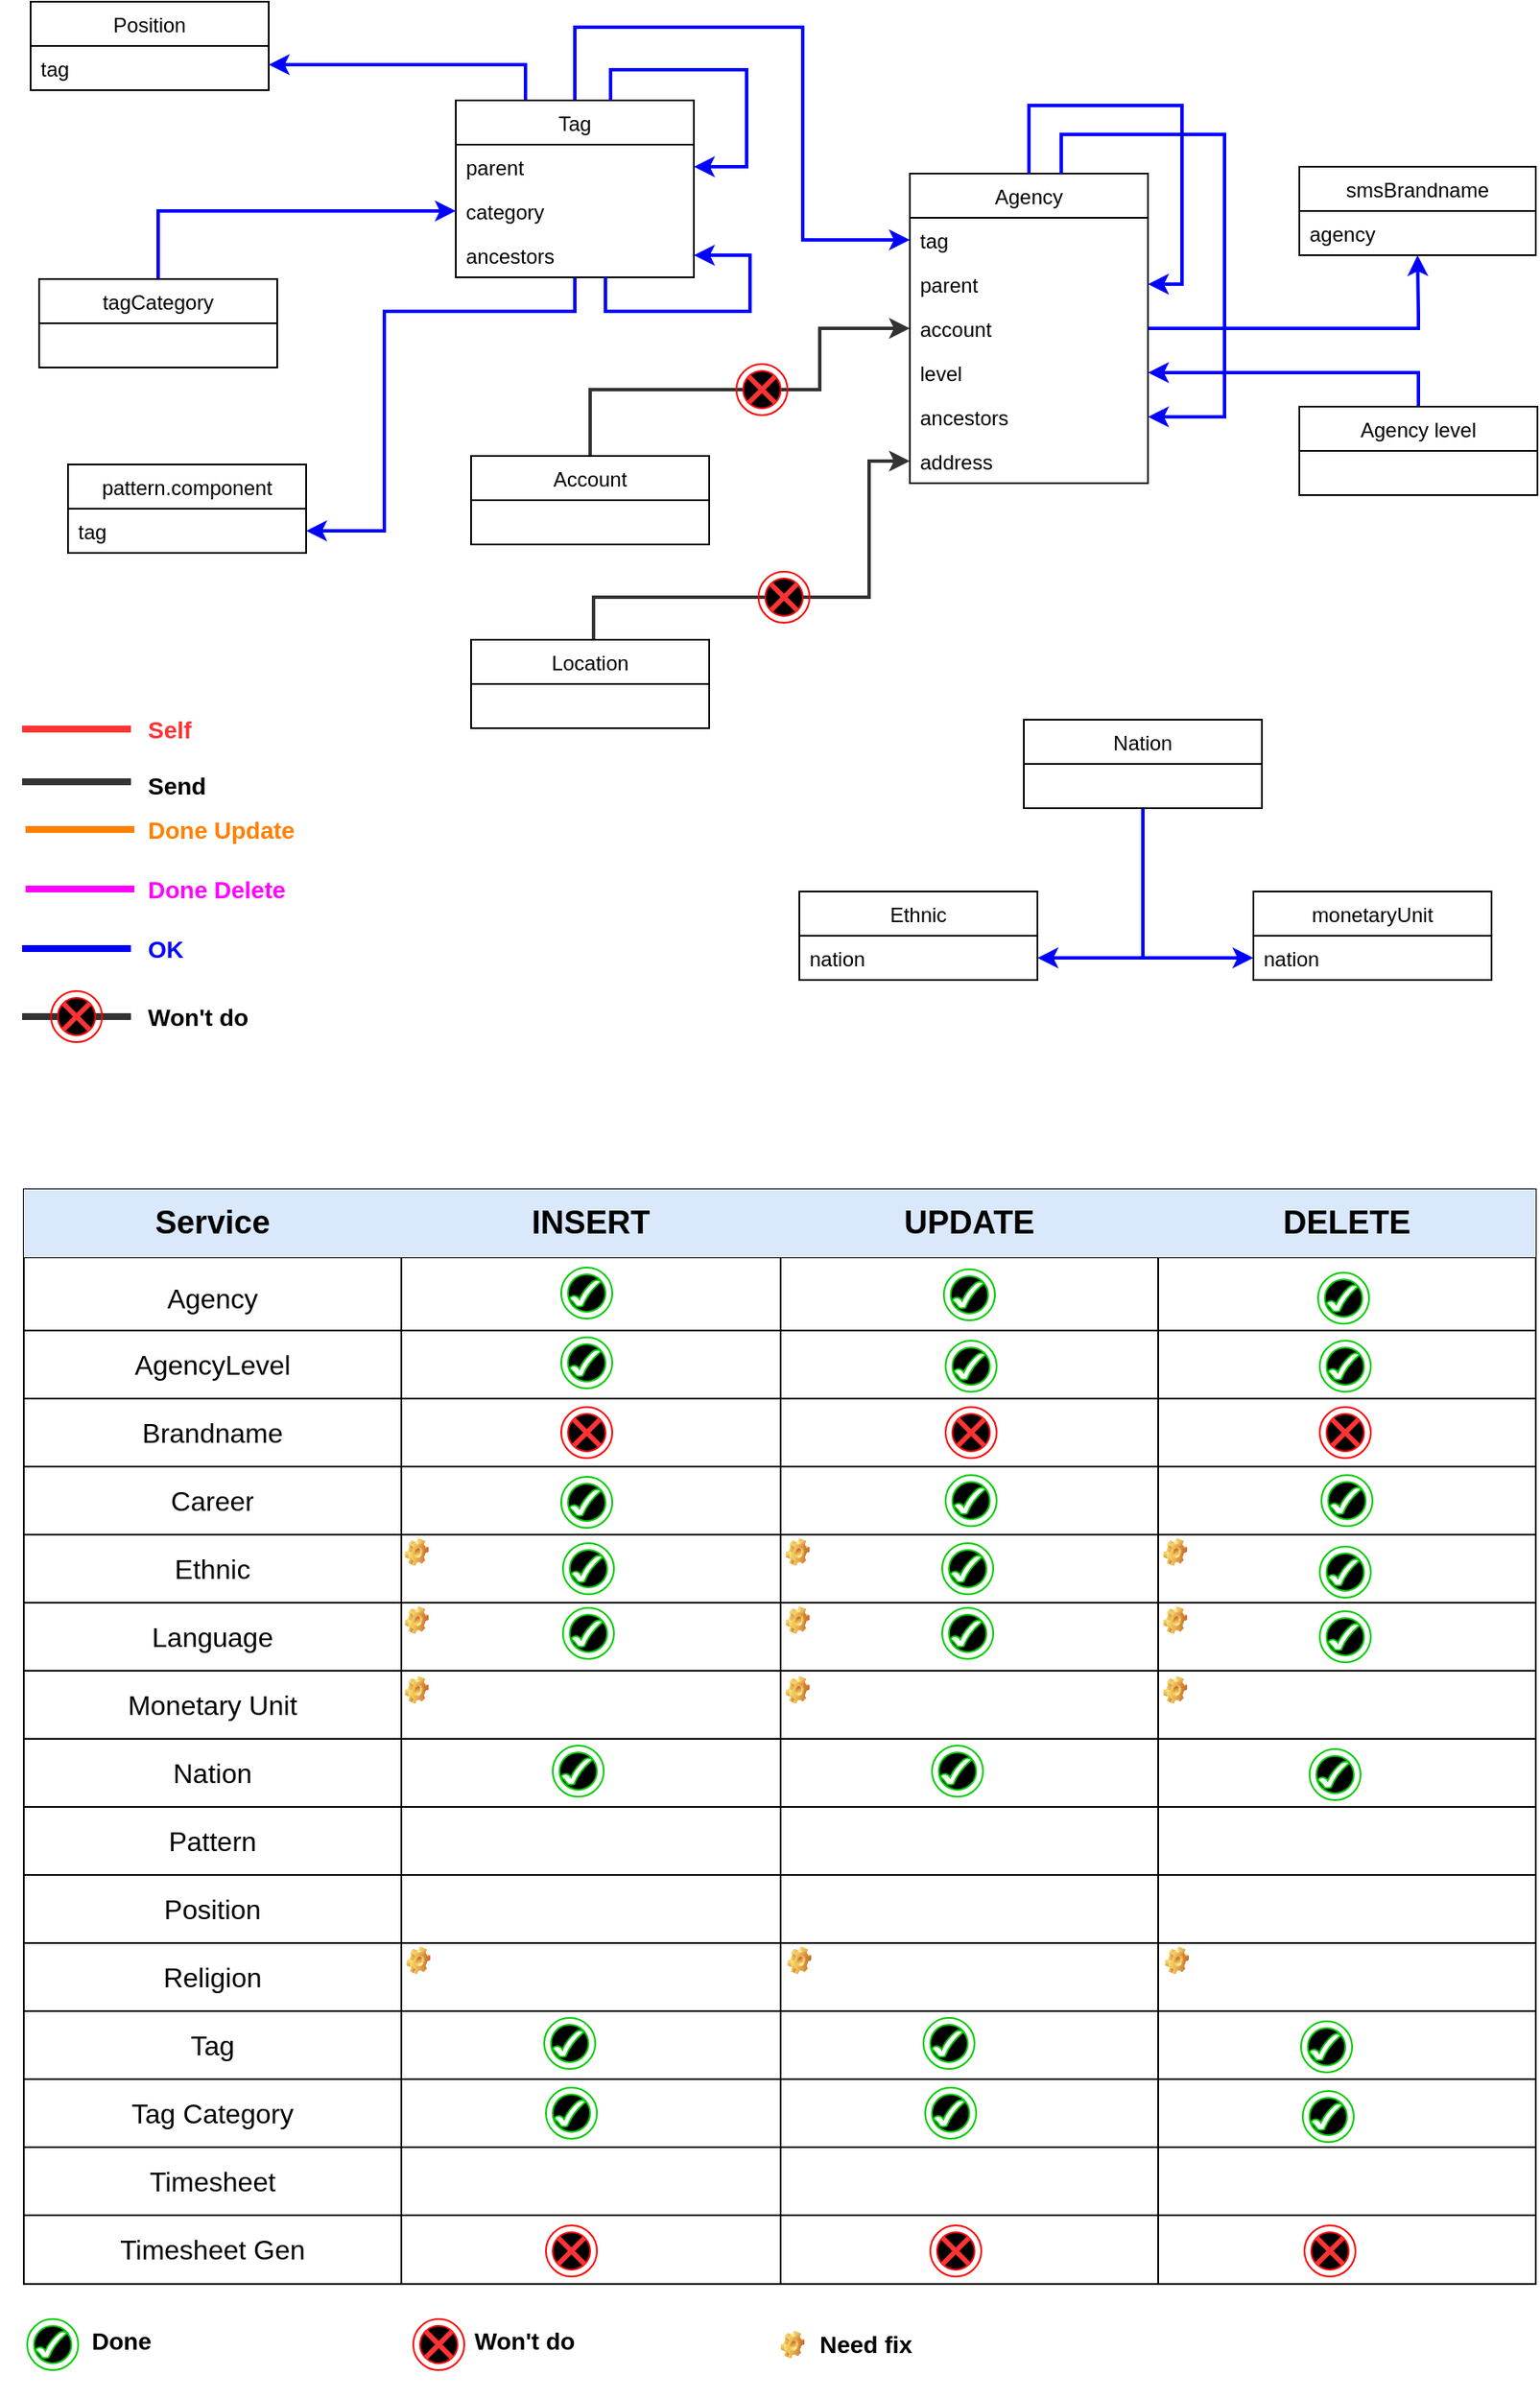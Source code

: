 <mxfile version="14.4.7" type="github">
  <diagram id="ElvGM4AqcIiF2CNCAWFF" name="Trang-1">
    <mxGraphModel dx="1812" dy="739" grid="0" gridSize="10" guides="1" tooltips="1" connect="1" arrows="1" fold="1" page="1" pageScale="1" pageWidth="4681" pageHeight="3300" math="0" shadow="0">
      <root>
        <mxCell id="0" />
        <mxCell id="1" parent="0" />
        <mxCell id="BvtwiJHm_yUEEP929_Tn-1" style="edgeStyle=orthogonalEdgeStyle;rounded=0;orthogonalLoop=1;jettySize=auto;html=1;strokeWidth=2;strokeColor=#0000FF;" edge="1" parent="1" source="BvtwiJHm_yUEEP929_Tn-2" target="BvtwiJHm_yUEEP929_Tn-40">
          <mxGeometry relative="1" as="geometry">
            <Array as="points">
              <mxPoint x="2733" y="677" />
              <mxPoint x="2733" y="669" />
            </Array>
          </mxGeometry>
        </mxCell>
        <mxCell id="BvtwiJHm_yUEEP929_Tn-2" value="Agency" style="swimlane;fontStyle=0;childLayout=stackLayout;horizontal=1;startSize=26;fillColor=none;horizontalStack=0;resizeParent=1;resizeParentMax=0;resizeLast=0;collapsible=1;marginBottom=0;" vertex="1" parent="1">
          <mxGeometry x="2434" y="586" width="140" height="182" as="geometry" />
        </mxCell>
        <mxCell id="BvtwiJHm_yUEEP929_Tn-3" value="tag" style="text;strokeColor=none;fillColor=none;align=left;verticalAlign=top;spacingLeft=4;spacingRight=4;overflow=hidden;rotatable=0;points=[[0,0.5],[1,0.5]];portConstraint=eastwest;" vertex="1" parent="BvtwiJHm_yUEEP929_Tn-2">
          <mxGeometry y="26" width="140" height="26" as="geometry" />
        </mxCell>
        <mxCell id="BvtwiJHm_yUEEP929_Tn-4" value="parent&#xa;" style="text;strokeColor=none;fillColor=none;align=left;verticalAlign=top;spacingLeft=4;spacingRight=4;overflow=hidden;rotatable=0;points=[[0,0.5],[1,0.5]];portConstraint=eastwest;" vertex="1" parent="BvtwiJHm_yUEEP929_Tn-2">
          <mxGeometry y="52" width="140" height="26" as="geometry" />
        </mxCell>
        <mxCell id="BvtwiJHm_yUEEP929_Tn-5" value="account&#xa;" style="text;strokeColor=none;fillColor=none;align=left;verticalAlign=top;spacingLeft=4;spacingRight=4;overflow=hidden;rotatable=0;points=[[0,0.5],[1,0.5]];portConstraint=eastwest;" vertex="1" parent="BvtwiJHm_yUEEP929_Tn-2">
          <mxGeometry y="78" width="140" height="26" as="geometry" />
        </mxCell>
        <mxCell id="BvtwiJHm_yUEEP929_Tn-6" value="level" style="text;strokeColor=none;fillColor=none;align=left;verticalAlign=top;spacingLeft=4;spacingRight=4;overflow=hidden;rotatable=0;points=[[0,0.5],[1,0.5]];portConstraint=eastwest;" vertex="1" parent="BvtwiJHm_yUEEP929_Tn-2">
          <mxGeometry y="104" width="140" height="26" as="geometry" />
        </mxCell>
        <mxCell id="BvtwiJHm_yUEEP929_Tn-7" style="edgeStyle=orthogonalEdgeStyle;rounded=0;orthogonalLoop=1;jettySize=auto;html=1;strokeWidth=2;strokeColor=#0000FF;" edge="1" parent="BvtwiJHm_yUEEP929_Tn-2" source="BvtwiJHm_yUEEP929_Tn-2" target="BvtwiJHm_yUEEP929_Tn-4">
          <mxGeometry relative="1" as="geometry">
            <Array as="points">
              <mxPoint x="70" y="-40" />
              <mxPoint x="160" y="-40" />
              <mxPoint x="160" y="65" />
            </Array>
          </mxGeometry>
        </mxCell>
        <mxCell id="BvtwiJHm_yUEEP929_Tn-8" value="ancestors" style="text;strokeColor=none;fillColor=none;align=left;verticalAlign=top;spacingLeft=4;spacingRight=4;overflow=hidden;rotatable=0;points=[[0,0.5],[1,0.5]];portConstraint=eastwest;" vertex="1" parent="BvtwiJHm_yUEEP929_Tn-2">
          <mxGeometry y="130" width="140" height="26" as="geometry" />
        </mxCell>
        <mxCell id="BvtwiJHm_yUEEP929_Tn-9" style="edgeStyle=orthogonalEdgeStyle;rounded=0;orthogonalLoop=1;jettySize=auto;html=1;strokeWidth=2;strokeColor=#0000FF;" edge="1" parent="BvtwiJHm_yUEEP929_Tn-2" target="BvtwiJHm_yUEEP929_Tn-8">
          <mxGeometry relative="1" as="geometry">
            <mxPoint x="89" as="sourcePoint" />
            <Array as="points">
              <mxPoint x="89" />
              <mxPoint x="89" y="-23" />
              <mxPoint x="185" y="-23" />
              <mxPoint x="185" y="143" />
            </Array>
          </mxGeometry>
        </mxCell>
        <mxCell id="BvtwiJHm_yUEEP929_Tn-10" value="address" style="text;strokeColor=none;fillColor=none;align=left;verticalAlign=top;spacingLeft=4;spacingRight=4;overflow=hidden;rotatable=0;points=[[0,0.5],[1,0.5]];portConstraint=eastwest;" vertex="1" parent="BvtwiJHm_yUEEP929_Tn-2">
          <mxGeometry y="156" width="140" height="26" as="geometry" />
        </mxCell>
        <mxCell id="BvtwiJHm_yUEEP929_Tn-11" style="edgeStyle=orthogonalEdgeStyle;rounded=0;orthogonalLoop=1;jettySize=auto;html=1;exitX=0.5;exitY=0;exitDx=0;exitDy=0;strokeWidth=2;strokeColor=#0000FF;" edge="1" parent="1" source="BvtwiJHm_yUEEP929_Tn-14" target="BvtwiJHm_yUEEP929_Tn-3">
          <mxGeometry relative="1" as="geometry">
            <Array as="points">
              <mxPoint x="2237" y="500" />
              <mxPoint x="2371" y="500" />
              <mxPoint x="2371" y="625" />
            </Array>
          </mxGeometry>
        </mxCell>
        <mxCell id="BvtwiJHm_yUEEP929_Tn-12" style="edgeStyle=orthogonalEdgeStyle;rounded=0;orthogonalLoop=1;jettySize=auto;html=1;strokeWidth=2;strokeColor=#0000FF;" edge="1" parent="1" source="BvtwiJHm_yUEEP929_Tn-14" target="BvtwiJHm_yUEEP929_Tn-34">
          <mxGeometry relative="1" as="geometry">
            <Array as="points">
              <mxPoint x="2208" y="522" />
            </Array>
          </mxGeometry>
        </mxCell>
        <mxCell id="BvtwiJHm_yUEEP929_Tn-13" style="edgeStyle=orthogonalEdgeStyle;rounded=0;orthogonalLoop=1;jettySize=auto;html=1;strokeWidth=2;strokeColor=#0000FF;" edge="1" parent="1" source="BvtwiJHm_yUEEP929_Tn-14" target="BvtwiJHm_yUEEP929_Tn-38">
          <mxGeometry relative="1" as="geometry">
            <Array as="points">
              <mxPoint x="2237" y="667" />
              <mxPoint x="2125" y="667" />
              <mxPoint x="2125" y="796" />
            </Array>
          </mxGeometry>
        </mxCell>
        <mxCell id="BvtwiJHm_yUEEP929_Tn-14" value="Tag" style="swimlane;fontStyle=0;childLayout=stackLayout;horizontal=1;startSize=26;fillColor=none;horizontalStack=0;resizeParent=1;resizeParentMax=0;resizeLast=0;collapsible=1;marginBottom=0;" vertex="1" parent="1">
          <mxGeometry x="2167" y="543" width="140" height="104" as="geometry" />
        </mxCell>
        <mxCell id="BvtwiJHm_yUEEP929_Tn-15" value="parent&#xa;" style="text;strokeColor=none;fillColor=none;align=left;verticalAlign=top;spacingLeft=4;spacingRight=4;overflow=hidden;rotatable=0;points=[[0,0.5],[1,0.5]];portConstraint=eastwest;" vertex="1" parent="BvtwiJHm_yUEEP929_Tn-14">
          <mxGeometry y="26" width="140" height="26" as="geometry" />
        </mxCell>
        <mxCell id="BvtwiJHm_yUEEP929_Tn-16" value="category" style="text;strokeColor=none;fillColor=none;align=left;verticalAlign=top;spacingLeft=4;spacingRight=4;overflow=hidden;rotatable=0;points=[[0,0.5],[1,0.5]];portConstraint=eastwest;" vertex="1" parent="BvtwiJHm_yUEEP929_Tn-14">
          <mxGeometry y="52" width="140" height="26" as="geometry" />
        </mxCell>
        <mxCell id="BvtwiJHm_yUEEP929_Tn-17" style="edgeStyle=orthogonalEdgeStyle;rounded=0;orthogonalLoop=1;jettySize=auto;html=1;strokeWidth=2;strokeColor=#0000FF;" edge="1" parent="BvtwiJHm_yUEEP929_Tn-14" source="BvtwiJHm_yUEEP929_Tn-14" target="BvtwiJHm_yUEEP929_Tn-15">
          <mxGeometry relative="1" as="geometry">
            <Array as="points">
              <mxPoint x="91" y="-18" />
              <mxPoint x="171" y="-18" />
              <mxPoint x="171" y="39" />
            </Array>
          </mxGeometry>
        </mxCell>
        <mxCell id="BvtwiJHm_yUEEP929_Tn-18" value="ancestors" style="text;strokeColor=none;fillColor=none;align=left;verticalAlign=top;spacingLeft=4;spacingRight=4;overflow=hidden;rotatable=0;points=[[0,0.5],[1,0.5]];portConstraint=eastwest;" vertex="1" parent="BvtwiJHm_yUEEP929_Tn-14">
          <mxGeometry y="78" width="140" height="26" as="geometry" />
        </mxCell>
        <mxCell id="BvtwiJHm_yUEEP929_Tn-19" style="edgeStyle=orthogonalEdgeStyle;rounded=0;orthogonalLoop=1;jettySize=auto;html=1;strokeWidth=2;strokeColor=#0000FF;" edge="1" parent="BvtwiJHm_yUEEP929_Tn-14" source="BvtwiJHm_yUEEP929_Tn-14" target="BvtwiJHm_yUEEP929_Tn-18">
          <mxGeometry relative="1" as="geometry">
            <Array as="points">
              <mxPoint x="88" y="124" />
              <mxPoint x="173" y="124" />
              <mxPoint x="173" y="91" />
            </Array>
          </mxGeometry>
        </mxCell>
        <mxCell id="BvtwiJHm_yUEEP929_Tn-20" style="edgeStyle=orthogonalEdgeStyle;rounded=0;orthogonalLoop=1;jettySize=auto;html=1;strokeWidth=2;strokeColor=#333333;" edge="1" parent="1" source="BvtwiJHm_yUEEP929_Tn-21" target="BvtwiJHm_yUEEP929_Tn-5">
          <mxGeometry relative="1" as="geometry">
            <Array as="points">
              <mxPoint x="2246" y="713" />
              <mxPoint x="2381" y="713" />
              <mxPoint x="2381" y="677" />
            </Array>
          </mxGeometry>
        </mxCell>
        <mxCell id="BvtwiJHm_yUEEP929_Tn-21" value="Account" style="swimlane;fontStyle=0;childLayout=stackLayout;horizontal=1;startSize=26;fillColor=none;horizontalStack=0;resizeParent=1;resizeParentMax=0;resizeLast=0;collapsible=1;marginBottom=0;" vertex="1" parent="1">
          <mxGeometry x="2176" y="752" width="140" height="52" as="geometry" />
        </mxCell>
        <mxCell id="BvtwiJHm_yUEEP929_Tn-22" style="edgeStyle=orthogonalEdgeStyle;rounded=0;orthogonalLoop=1;jettySize=auto;html=1;exitX=0.5;exitY=0;exitDx=0;exitDy=0;strokeWidth=2;strokeColor=#0000FF;" edge="1" parent="1" source="BvtwiJHm_yUEEP929_Tn-23" target="BvtwiJHm_yUEEP929_Tn-6">
          <mxGeometry relative="1" as="geometry" />
        </mxCell>
        <mxCell id="BvtwiJHm_yUEEP929_Tn-23" value="Agency level" style="swimlane;fontStyle=0;childLayout=stackLayout;horizontal=1;startSize=26;fillColor=none;horizontalStack=0;resizeParent=1;resizeParentMax=0;resizeLast=0;collapsible=1;marginBottom=0;" vertex="1" parent="1">
          <mxGeometry x="2663" y="723" width="140" height="52" as="geometry" />
        </mxCell>
        <mxCell id="BvtwiJHm_yUEEP929_Tn-24" style="edgeStyle=orthogonalEdgeStyle;rounded=0;orthogonalLoop=1;jettySize=auto;html=1;strokeWidth=2;strokeColor=#333333;" edge="1" parent="1" source="BvtwiJHm_yUEEP929_Tn-25" target="BvtwiJHm_yUEEP929_Tn-10">
          <mxGeometry relative="1" as="geometry">
            <Array as="points">
              <mxPoint x="2248" y="835" />
              <mxPoint x="2410" y="835" />
              <mxPoint x="2410" y="755" />
            </Array>
          </mxGeometry>
        </mxCell>
        <mxCell id="BvtwiJHm_yUEEP929_Tn-25" value="Location" style="swimlane;fontStyle=0;childLayout=stackLayout;horizontal=1;startSize=26;fillColor=none;horizontalStack=0;resizeParent=1;resizeParentMax=0;resizeLast=0;collapsible=1;marginBottom=0;" vertex="1" parent="1">
          <mxGeometry x="2176" y="860" width="140" height="52" as="geometry" />
        </mxCell>
        <mxCell id="BvtwiJHm_yUEEP929_Tn-26" value="Ethnic" style="swimlane;fontStyle=0;childLayout=stackLayout;horizontal=1;startSize=26;fillColor=none;horizontalStack=0;resizeParent=1;resizeParentMax=0;resizeLast=0;collapsible=1;marginBottom=0;" vertex="1" parent="1">
          <mxGeometry x="2369" y="1008" width="140" height="52" as="geometry" />
        </mxCell>
        <mxCell id="BvtwiJHm_yUEEP929_Tn-27" value="nation" style="text;strokeColor=none;fillColor=none;align=left;verticalAlign=top;spacingLeft=4;spacingRight=4;overflow=hidden;rotatable=0;points=[[0,0.5],[1,0.5]];portConstraint=eastwest;" vertex="1" parent="BvtwiJHm_yUEEP929_Tn-26">
          <mxGeometry y="26" width="140" height="26" as="geometry" />
        </mxCell>
        <mxCell id="BvtwiJHm_yUEEP929_Tn-28" style="edgeStyle=orthogonalEdgeStyle;rounded=0;orthogonalLoop=1;jettySize=auto;html=1;strokeWidth=2;fontColor=#0000FF;labelBackgroundColor=#0000FF;strokeColor=#0000FF;" edge="1" parent="1" source="BvtwiJHm_yUEEP929_Tn-30" target="BvtwiJHm_yUEEP929_Tn-27">
          <mxGeometry relative="1" as="geometry" />
        </mxCell>
        <mxCell id="BvtwiJHm_yUEEP929_Tn-29" style="edgeStyle=orthogonalEdgeStyle;rounded=0;orthogonalLoop=1;jettySize=auto;html=1;entryX=0;entryY=0.75;entryDx=0;entryDy=0;strokeWidth=2;strokeColor=#0000FF;" edge="1" parent="1" source="BvtwiJHm_yUEEP929_Tn-30" target="BvtwiJHm_yUEEP929_Tn-31">
          <mxGeometry relative="1" as="geometry" />
        </mxCell>
        <mxCell id="BvtwiJHm_yUEEP929_Tn-30" value="Nation" style="swimlane;fontStyle=0;childLayout=stackLayout;horizontal=1;startSize=26;fillColor=none;horizontalStack=0;resizeParent=1;resizeParentMax=0;resizeLast=0;collapsible=1;marginBottom=0;" vertex="1" parent="1">
          <mxGeometry x="2501" y="907" width="140" height="52" as="geometry" />
        </mxCell>
        <mxCell id="BvtwiJHm_yUEEP929_Tn-31" value="monetaryUnit" style="swimlane;fontStyle=0;childLayout=stackLayout;horizontal=1;startSize=26;fillColor=none;horizontalStack=0;resizeParent=1;resizeParentMax=0;resizeLast=0;collapsible=1;marginBottom=0;" vertex="1" parent="1">
          <mxGeometry x="2636" y="1008" width="140" height="52" as="geometry" />
        </mxCell>
        <mxCell id="BvtwiJHm_yUEEP929_Tn-32" value="nation" style="text;strokeColor=none;fillColor=none;align=left;verticalAlign=top;spacingLeft=4;spacingRight=4;overflow=hidden;rotatable=0;points=[[0,0.5],[1,0.5]];portConstraint=eastwest;" vertex="1" parent="BvtwiJHm_yUEEP929_Tn-31">
          <mxGeometry y="26" width="140" height="26" as="geometry" />
        </mxCell>
        <mxCell id="BvtwiJHm_yUEEP929_Tn-33" value="Position" style="swimlane;fontStyle=0;childLayout=stackLayout;horizontal=1;startSize=26;fillColor=none;horizontalStack=0;resizeParent=1;resizeParentMax=0;resizeLast=0;collapsible=1;marginBottom=0;" vertex="1" parent="1">
          <mxGeometry x="1917" y="485" width="140" height="52" as="geometry" />
        </mxCell>
        <mxCell id="BvtwiJHm_yUEEP929_Tn-34" value="tag" style="text;strokeColor=none;fillColor=none;align=left;verticalAlign=top;spacingLeft=4;spacingRight=4;overflow=hidden;rotatable=0;points=[[0,0.5],[1,0.5]];portConstraint=eastwest;" vertex="1" parent="BvtwiJHm_yUEEP929_Tn-33">
          <mxGeometry y="26" width="140" height="26" as="geometry" />
        </mxCell>
        <mxCell id="BvtwiJHm_yUEEP929_Tn-35" style="edgeStyle=orthogonalEdgeStyle;rounded=0;orthogonalLoop=1;jettySize=auto;html=1;strokeWidth=2;strokeColor=#0000FF;" edge="1" parent="1" source="BvtwiJHm_yUEEP929_Tn-36" target="BvtwiJHm_yUEEP929_Tn-16">
          <mxGeometry relative="1" as="geometry" />
        </mxCell>
        <mxCell id="BvtwiJHm_yUEEP929_Tn-36" value="tagCategory" style="swimlane;fontStyle=0;childLayout=stackLayout;horizontal=1;startSize=26;fillColor=none;horizontalStack=0;resizeParent=1;resizeParentMax=0;resizeLast=0;collapsible=1;marginBottom=0;" vertex="1" parent="1">
          <mxGeometry x="1922" y="648" width="140" height="52" as="geometry" />
        </mxCell>
        <mxCell id="BvtwiJHm_yUEEP929_Tn-37" value="pattern.component" style="swimlane;fontStyle=0;childLayout=stackLayout;horizontal=1;startSize=26;fillColor=none;horizontalStack=0;resizeParent=1;resizeParentMax=0;resizeLast=0;collapsible=1;marginBottom=0;" vertex="1" parent="1">
          <mxGeometry x="1939" y="757" width="140" height="52" as="geometry" />
        </mxCell>
        <mxCell id="BvtwiJHm_yUEEP929_Tn-38" value="tag" style="text;strokeColor=none;fillColor=none;align=left;verticalAlign=top;spacingLeft=4;spacingRight=4;overflow=hidden;rotatable=0;points=[[0,0.5],[1,0.5]];portConstraint=eastwest;" vertex="1" parent="BvtwiJHm_yUEEP929_Tn-37">
          <mxGeometry y="26" width="140" height="26" as="geometry" />
        </mxCell>
        <mxCell id="BvtwiJHm_yUEEP929_Tn-39" value="smsBrandname" style="swimlane;fontStyle=0;childLayout=stackLayout;horizontal=1;startSize=26;fillColor=none;horizontalStack=0;resizeParent=1;resizeParentMax=0;resizeLast=0;collapsible=1;marginBottom=0;" vertex="1" parent="1">
          <mxGeometry x="2663" y="582" width="139" height="52" as="geometry" />
        </mxCell>
        <mxCell id="BvtwiJHm_yUEEP929_Tn-40" value="agency" style="text;strokeColor=none;fillColor=none;align=left;verticalAlign=top;spacingLeft=4;spacingRight=4;overflow=hidden;rotatable=0;points=[[0,0.5],[1,0.5]];portConstraint=eastwest;" vertex="1" parent="BvtwiJHm_yUEEP929_Tn-39">
          <mxGeometry y="26" width="139" height="26" as="geometry" />
        </mxCell>
        <mxCell id="BvtwiJHm_yUEEP929_Tn-41" value="" style="line;strokeWidth=4;html=1;strokeColor=#FF3333;align=left;" vertex="1" parent="1">
          <mxGeometry x="1912" y="907.5" width="64" height="10" as="geometry" />
        </mxCell>
        <mxCell id="BvtwiJHm_yUEEP929_Tn-42" value="&lt;span style=&quot;font-size: 14px&quot;&gt;&lt;b&gt;&lt;font color=&quot;#ff3333&quot;&gt;Self&lt;/font&gt;&lt;/b&gt;&lt;/span&gt;" style="text;html=1;align=left;verticalAlign=middle;resizable=0;points=[];autosize=1;" vertex="1" parent="1">
          <mxGeometry x="1984" y="903" width="36" height="19" as="geometry" />
        </mxCell>
        <mxCell id="BvtwiJHm_yUEEP929_Tn-43" value="" style="line;strokeWidth=4;html=1;strokeColor=#333333;align=left;" vertex="1" parent="1">
          <mxGeometry x="1912" y="938.5" width="64" height="10" as="geometry" />
        </mxCell>
        <mxCell id="BvtwiJHm_yUEEP929_Tn-44" value="&lt;font style=&quot;font-size: 14px&quot;&gt;&lt;b&gt;Send&lt;/b&gt;&lt;/font&gt;" style="text;html=1;align=left;verticalAlign=middle;resizable=0;points=[];autosize=1;" vertex="1" parent="1">
          <mxGeometry x="1984" y="936" width="44" height="19" as="geometry" />
        </mxCell>
        <mxCell id="BvtwiJHm_yUEEP929_Tn-45" value="" style="line;strokeWidth=4;html=1;align=left;strokeColor=#FF8000;" vertex="1" parent="1">
          <mxGeometry x="1914" y="966.5" width="64" height="10" as="geometry" />
        </mxCell>
        <mxCell id="BvtwiJHm_yUEEP929_Tn-46" value="&lt;font style=&quot;font-size: 14px&quot;&gt;&lt;b&gt;Done Update&lt;/b&gt;&lt;/font&gt;" style="text;html=1;align=left;verticalAlign=middle;resizable=0;points=[];autosize=1;fontColor=#FF8000;" vertex="1" parent="1">
          <mxGeometry x="1984" y="962" width="96" height="19" as="geometry" />
        </mxCell>
        <mxCell id="BvtwiJHm_yUEEP929_Tn-47" value="" style="line;strokeWidth=4;html=1;align=left;fontColor=#FF00FF;strokeColor=#FF00FF;" vertex="1" parent="1">
          <mxGeometry x="1914" y="1001.5" width="64" height="10" as="geometry" />
        </mxCell>
        <mxCell id="BvtwiJHm_yUEEP929_Tn-48" value="&lt;font style=&quot;font-size: 14px&quot;&gt;&lt;b&gt;Done Delete&lt;/b&gt;&lt;/font&gt;" style="text;html=1;align=left;verticalAlign=middle;resizable=0;points=[];autosize=1;fontColor=#FF00FF;" vertex="1" parent="1">
          <mxGeometry x="1984" y="997" width="91" height="19" as="geometry" />
        </mxCell>
        <mxCell id="BvtwiJHm_yUEEP929_Tn-49" value="" style="line;strokeWidth=4;html=1;strokeColor=#0000FF;align=left;" vertex="1" parent="1">
          <mxGeometry x="1912" y="1036.5" width="64" height="10" as="geometry" />
        </mxCell>
        <mxCell id="BvtwiJHm_yUEEP929_Tn-50" value="&lt;font style=&quot;font-size: 14px&quot; color=&quot;#0000ff&quot;&gt;&lt;b&gt;OK&lt;/b&gt;&lt;/font&gt;" style="text;html=1;align=left;verticalAlign=middle;resizable=0;points=[];autosize=1;" vertex="1" parent="1">
          <mxGeometry x="1984" y="1032" width="31" height="19" as="geometry" />
        </mxCell>
        <mxCell id="BvtwiJHm_yUEEP929_Tn-51" value="" style="group" vertex="1" connectable="0" parent="1">
          <mxGeometry x="2345" y="820" width="30" height="30" as="geometry" />
        </mxCell>
        <mxCell id="BvtwiJHm_yUEEP929_Tn-52" value="" style="group" vertex="1" connectable="0" parent="BvtwiJHm_yUEEP929_Tn-51">
          <mxGeometry width="30" height="30" as="geometry" />
        </mxCell>
        <mxCell id="BvtwiJHm_yUEEP929_Tn-53" value="" style="ellipse;html=1;shape=endState;fillColor=#000000;strokeColor=#ff0000;fontColor=#FF00FF;align=left;" vertex="1" parent="BvtwiJHm_yUEEP929_Tn-52">
          <mxGeometry width="30" height="30" as="geometry" />
        </mxCell>
        <mxCell id="BvtwiJHm_yUEEP929_Tn-54" value="" style="shape=umlDestroy;whiteSpace=wrap;html=1;strokeWidth=3;fontColor=#FF00FF;align=left;strokeColor=#FF3333;" vertex="1" parent="BvtwiJHm_yUEEP929_Tn-52">
          <mxGeometry x="7.25" y="7.25" width="15.5" height="15.5" as="geometry" />
        </mxCell>
        <mxCell id="BvtwiJHm_yUEEP929_Tn-55" value="" style="group" vertex="1" connectable="0" parent="1">
          <mxGeometry x="2332" y="698" width="30" height="30" as="geometry" />
        </mxCell>
        <mxCell id="BvtwiJHm_yUEEP929_Tn-56" value="" style="group" vertex="1" connectable="0" parent="BvtwiJHm_yUEEP929_Tn-55">
          <mxGeometry width="30" height="30" as="geometry" />
        </mxCell>
        <mxCell id="BvtwiJHm_yUEEP929_Tn-57" value="" style="ellipse;html=1;shape=endState;fillColor=#000000;strokeColor=#ff0000;fontColor=#FF00FF;align=left;" vertex="1" parent="BvtwiJHm_yUEEP929_Tn-56">
          <mxGeometry width="30" height="30" as="geometry" />
        </mxCell>
        <mxCell id="BvtwiJHm_yUEEP929_Tn-58" value="" style="shape=umlDestroy;whiteSpace=wrap;html=1;strokeWidth=3;fontColor=#FF00FF;align=left;strokeColor=#FF3333;" vertex="1" parent="BvtwiJHm_yUEEP929_Tn-56">
          <mxGeometry x="7.25" y="7.25" width="15.5" height="15.5" as="geometry" />
        </mxCell>
        <mxCell id="BvtwiJHm_yUEEP929_Tn-59" value="" style="line;strokeWidth=4;html=1;strokeColor=#333333;align=left;" vertex="1" parent="1">
          <mxGeometry x="1912" y="1076.5" width="64" height="10" as="geometry" />
        </mxCell>
        <mxCell id="BvtwiJHm_yUEEP929_Tn-60" value="&lt;span style=&quot;font-size: 14px&quot;&gt;&lt;b&gt;Won&#39;t do&lt;/b&gt;&lt;/span&gt;" style="text;html=1;align=left;verticalAlign=middle;resizable=0;points=[];autosize=1;" vertex="1" parent="1">
          <mxGeometry x="1984" y="1072" width="69" height="19" as="geometry" />
        </mxCell>
        <mxCell id="BvtwiJHm_yUEEP929_Tn-61" value="" style="group" vertex="1" connectable="0" parent="1">
          <mxGeometry x="1929" y="1066.5" width="30" height="30" as="geometry" />
        </mxCell>
        <mxCell id="BvtwiJHm_yUEEP929_Tn-62" value="" style="group" vertex="1" connectable="0" parent="BvtwiJHm_yUEEP929_Tn-61">
          <mxGeometry width="30" height="30" as="geometry" />
        </mxCell>
        <mxCell id="BvtwiJHm_yUEEP929_Tn-63" value="" style="ellipse;html=1;shape=endState;fillColor=#000000;strokeColor=#ff0000;fontColor=#FF00FF;align=left;" vertex="1" parent="BvtwiJHm_yUEEP929_Tn-62">
          <mxGeometry width="30" height="30" as="geometry" />
        </mxCell>
        <mxCell id="BvtwiJHm_yUEEP929_Tn-64" value="" style="shape=umlDestroy;whiteSpace=wrap;html=1;strokeWidth=3;fontColor=#FF00FF;align=left;strokeColor=#FF3333;" vertex="1" parent="BvtwiJHm_yUEEP929_Tn-62">
          <mxGeometry x="7.25" y="7.25" width="15.5" height="15.5" as="geometry" />
        </mxCell>
        <mxCell id="BvtwiJHm_yUEEP929_Tn-69" value="" style="shape=table;html=1;whiteSpace=wrap;startSize=0;container=1;collapsible=0;childLayout=tableLayout;" vertex="1" parent="1">
          <mxGeometry x="1913" y="1183" width="889" height="643.357" as="geometry" />
        </mxCell>
        <mxCell id="BvtwiJHm_yUEEP929_Tn-70" value="" style="shape=partialRectangle;html=1;whiteSpace=wrap;collapsible=0;dropTarget=0;pointerEvents=0;fillColor=none;top=0;left=0;bottom=0;right=0;points=[[0,0.5],[1,0.5]];portConstraint=eastwest;" vertex="1" parent="BvtwiJHm_yUEEP929_Tn-69">
          <mxGeometry width="889" height="40" as="geometry" />
        </mxCell>
        <mxCell id="BvtwiJHm_yUEEP929_Tn-71" value="Service" style="shape=partialRectangle;html=1;whiteSpace=wrap;connectable=0;overflow=hidden;fillColor=#dae8fc;top=0;left=0;bottom=0;right=0;strokeColor=#6c8ebf;fontStyle=1;fontSize=19;" vertex="1" parent="BvtwiJHm_yUEEP929_Tn-70">
          <mxGeometry width="222" height="40" as="geometry" />
        </mxCell>
        <mxCell id="BvtwiJHm_yUEEP929_Tn-72" value="INSERT" style="shape=partialRectangle;html=1;whiteSpace=wrap;connectable=0;overflow=hidden;fillColor=#dae8fc;top=0;left=0;bottom=0;right=0;strokeColor=#6c8ebf;fontSize=19;fontStyle=1" vertex="1" parent="BvtwiJHm_yUEEP929_Tn-70">
          <mxGeometry x="222" width="223" height="40" as="geometry" />
        </mxCell>
        <mxCell id="BvtwiJHm_yUEEP929_Tn-73" value="UPDATE" style="shape=partialRectangle;html=1;whiteSpace=wrap;connectable=0;overflow=hidden;fillColor=#dae8fc;top=0;left=0;bottom=0;right=0;strokeColor=#6c8ebf;fontStyle=1;fontSize=19;" vertex="1" parent="BvtwiJHm_yUEEP929_Tn-70">
          <mxGeometry x="445" width="222" height="40" as="geometry" />
        </mxCell>
        <mxCell id="BvtwiJHm_yUEEP929_Tn-74" value="DELETE" style="shape=partialRectangle;html=1;whiteSpace=wrap;connectable=0;overflow=hidden;fillColor=#dae8fc;top=0;left=0;bottom=0;right=0;strokeColor=#6c8ebf;fontSize=19;fontStyle=1" vertex="1" parent="BvtwiJHm_yUEEP929_Tn-70">
          <mxGeometry x="667" width="222" height="40" as="geometry" />
        </mxCell>
        <mxCell id="BvtwiJHm_yUEEP929_Tn-75" value="" style="shape=partialRectangle;html=1;whiteSpace=wrap;collapsible=0;dropTarget=0;pointerEvents=0;fillColor=none;top=0;left=0;bottom=0;right=0;points=[[0,0.5],[1,0.5]];portConstraint=eastwest;" vertex="1" parent="BvtwiJHm_yUEEP929_Tn-69">
          <mxGeometry y="40" width="889" height="43" as="geometry" />
        </mxCell>
        <mxCell id="BvtwiJHm_yUEEP929_Tn-76" value="&lt;p&gt;&lt;font style=&quot;font-size: 16px&quot;&gt;Agency&lt;/font&gt;&lt;/p&gt;" style="shape=partialRectangle;html=1;whiteSpace=wrap;connectable=0;overflow=hidden;fillColor=none;top=0;left=0;bottom=0;right=0;" vertex="1" parent="BvtwiJHm_yUEEP929_Tn-75">
          <mxGeometry width="222" height="43" as="geometry" />
        </mxCell>
        <mxCell id="BvtwiJHm_yUEEP929_Tn-77" value="" style="shape=partialRectangle;html=1;whiteSpace=wrap;connectable=0;overflow=hidden;fillColor=none;top=0;left=0;bottom=0;right=0;" vertex="1" parent="BvtwiJHm_yUEEP929_Tn-75">
          <mxGeometry x="222" width="223" height="43" as="geometry" />
        </mxCell>
        <mxCell id="BvtwiJHm_yUEEP929_Tn-78" value="" style="shape=partialRectangle;html=1;whiteSpace=wrap;connectable=0;overflow=hidden;fillColor=none;top=0;left=0;bottom=0;right=0;" vertex="1" parent="BvtwiJHm_yUEEP929_Tn-75">
          <mxGeometry x="445" width="222" height="43" as="geometry" />
        </mxCell>
        <mxCell id="BvtwiJHm_yUEEP929_Tn-79" value="" style="shape=partialRectangle;html=1;whiteSpace=wrap;connectable=0;overflow=hidden;fillColor=none;top=0;left=0;bottom=0;right=0;" vertex="1" parent="BvtwiJHm_yUEEP929_Tn-75">
          <mxGeometry x="667" width="222" height="43" as="geometry" />
        </mxCell>
        <mxCell id="BvtwiJHm_yUEEP929_Tn-80" value="" style="shape=partialRectangle;html=1;whiteSpace=wrap;collapsible=0;dropTarget=0;pointerEvents=0;fillColor=none;top=0;left=0;bottom=0;right=0;points=[[0,0.5],[1,0.5]];portConstraint=eastwest;" vertex="1" parent="BvtwiJHm_yUEEP929_Tn-69">
          <mxGeometry y="83" width="889" height="40" as="geometry" />
        </mxCell>
        <mxCell id="BvtwiJHm_yUEEP929_Tn-81" value="AgencyLevel" style="shape=partialRectangle;html=1;whiteSpace=wrap;connectable=0;overflow=hidden;fillColor=none;top=0;left=0;bottom=0;right=0;fontSize=16;fontStyle=0" vertex="1" parent="BvtwiJHm_yUEEP929_Tn-80">
          <mxGeometry width="222" height="40" as="geometry" />
        </mxCell>
        <mxCell id="BvtwiJHm_yUEEP929_Tn-82" value="" style="shape=partialRectangle;html=1;whiteSpace=wrap;connectable=0;overflow=hidden;fillColor=none;top=0;left=0;bottom=0;right=0;" vertex="1" parent="BvtwiJHm_yUEEP929_Tn-80">
          <mxGeometry x="222" width="223" height="40" as="geometry" />
        </mxCell>
        <mxCell id="BvtwiJHm_yUEEP929_Tn-83" value="" style="shape=partialRectangle;html=1;whiteSpace=wrap;connectable=0;overflow=hidden;fillColor=none;top=0;left=0;bottom=0;right=0;" vertex="1" parent="BvtwiJHm_yUEEP929_Tn-80">
          <mxGeometry x="445" width="222" height="40" as="geometry" />
        </mxCell>
        <mxCell id="BvtwiJHm_yUEEP929_Tn-84" value="" style="shape=partialRectangle;html=1;whiteSpace=wrap;connectable=0;overflow=hidden;fillColor=none;top=0;left=0;bottom=0;right=0;" vertex="1" parent="BvtwiJHm_yUEEP929_Tn-80">
          <mxGeometry x="667" width="222" height="40" as="geometry" />
        </mxCell>
        <mxCell id="BvtwiJHm_yUEEP929_Tn-85" value="" style="shape=partialRectangle;html=1;whiteSpace=wrap;collapsible=0;dropTarget=0;pointerEvents=0;fillColor=none;top=0;left=0;bottom=0;right=0;points=[[0,0.5],[1,0.5]];portConstraint=eastwest;" vertex="1" parent="BvtwiJHm_yUEEP929_Tn-69">
          <mxGeometry y="123" width="889" height="40" as="geometry" />
        </mxCell>
        <mxCell id="BvtwiJHm_yUEEP929_Tn-86" value="Brandname" style="shape=partialRectangle;html=1;whiteSpace=wrap;connectable=0;overflow=hidden;fillColor=none;top=0;left=0;bottom=0;right=0;fontSize=16;fontStyle=0" vertex="1" parent="BvtwiJHm_yUEEP929_Tn-85">
          <mxGeometry width="222" height="40" as="geometry" />
        </mxCell>
        <mxCell id="BvtwiJHm_yUEEP929_Tn-87" value="" style="shape=partialRectangle;html=1;whiteSpace=wrap;connectable=0;overflow=hidden;fillColor=none;top=0;left=0;bottom=0;right=0;" vertex="1" parent="BvtwiJHm_yUEEP929_Tn-85">
          <mxGeometry x="222" width="223" height="40" as="geometry" />
        </mxCell>
        <mxCell id="BvtwiJHm_yUEEP929_Tn-88" value="" style="shape=partialRectangle;html=1;whiteSpace=wrap;connectable=0;overflow=hidden;fillColor=none;top=0;left=0;bottom=0;right=0;" vertex="1" parent="BvtwiJHm_yUEEP929_Tn-85">
          <mxGeometry x="445" width="222" height="40" as="geometry" />
        </mxCell>
        <mxCell id="BvtwiJHm_yUEEP929_Tn-89" value="" style="shape=partialRectangle;html=1;whiteSpace=wrap;connectable=0;overflow=hidden;fillColor=none;top=0;left=0;bottom=0;right=0;" vertex="1" parent="BvtwiJHm_yUEEP929_Tn-85">
          <mxGeometry x="667" width="222" height="40" as="geometry" />
        </mxCell>
        <mxCell id="BvtwiJHm_yUEEP929_Tn-90" value="" style="shape=partialRectangle;html=1;whiteSpace=wrap;collapsible=0;dropTarget=0;pointerEvents=0;fillColor=none;top=0;left=0;bottom=0;right=0;points=[[0,0.5],[1,0.5]];portConstraint=eastwest;" vertex="1" parent="BvtwiJHm_yUEEP929_Tn-69">
          <mxGeometry y="163" width="889" height="40" as="geometry" />
        </mxCell>
        <mxCell id="BvtwiJHm_yUEEP929_Tn-91" value="Career" style="shape=partialRectangle;html=1;whiteSpace=wrap;connectable=0;overflow=hidden;fillColor=none;top=0;left=0;bottom=0;right=0;fontSize=16;fontStyle=0" vertex="1" parent="BvtwiJHm_yUEEP929_Tn-90">
          <mxGeometry width="222" height="40" as="geometry" />
        </mxCell>
        <mxCell id="BvtwiJHm_yUEEP929_Tn-92" value="" style="shape=partialRectangle;html=1;whiteSpace=wrap;connectable=0;overflow=hidden;fillColor=none;top=0;left=0;bottom=0;right=0;" vertex="1" parent="BvtwiJHm_yUEEP929_Tn-90">
          <mxGeometry x="222" width="223" height="40" as="geometry" />
        </mxCell>
        <mxCell id="BvtwiJHm_yUEEP929_Tn-93" value="" style="shape=partialRectangle;html=1;whiteSpace=wrap;connectable=0;overflow=hidden;fillColor=none;top=0;left=0;bottom=0;right=0;" vertex="1" parent="BvtwiJHm_yUEEP929_Tn-90">
          <mxGeometry x="445" width="222" height="40" as="geometry" />
        </mxCell>
        <mxCell id="BvtwiJHm_yUEEP929_Tn-94" value="" style="shape=partialRectangle;html=1;whiteSpace=wrap;connectable=0;overflow=hidden;fillColor=none;top=0;left=0;bottom=0;right=0;" vertex="1" parent="BvtwiJHm_yUEEP929_Tn-90">
          <mxGeometry x="667" width="222" height="40" as="geometry" />
        </mxCell>
        <mxCell id="BvtwiJHm_yUEEP929_Tn-95" value="" style="shape=partialRectangle;html=1;whiteSpace=wrap;collapsible=0;dropTarget=0;pointerEvents=0;fillColor=none;top=0;left=0;bottom=0;right=0;points=[[0,0.5],[1,0.5]];portConstraint=eastwest;" vertex="1" parent="BvtwiJHm_yUEEP929_Tn-69">
          <mxGeometry y="203" width="889" height="40" as="geometry" />
        </mxCell>
        <mxCell id="BvtwiJHm_yUEEP929_Tn-96" value="Ethnic" style="shape=partialRectangle;html=1;whiteSpace=wrap;connectable=0;overflow=hidden;fillColor=none;top=0;left=0;bottom=0;right=0;fontSize=16;fontStyle=0" vertex="1" parent="BvtwiJHm_yUEEP929_Tn-95">
          <mxGeometry width="222" height="40" as="geometry" />
        </mxCell>
        <mxCell id="BvtwiJHm_yUEEP929_Tn-97" value="" style="shape=partialRectangle;html=1;whiteSpace=wrap;connectable=0;overflow=hidden;fillColor=none;top=0;left=0;bottom=0;right=0;" vertex="1" parent="BvtwiJHm_yUEEP929_Tn-95">
          <mxGeometry x="222" width="223" height="40" as="geometry" />
        </mxCell>
        <mxCell id="BvtwiJHm_yUEEP929_Tn-98" value="" style="shape=partialRectangle;html=1;whiteSpace=wrap;connectable=0;overflow=hidden;fillColor=none;top=0;left=0;bottom=0;right=0;" vertex="1" parent="BvtwiJHm_yUEEP929_Tn-95">
          <mxGeometry x="445" width="222" height="40" as="geometry" />
        </mxCell>
        <mxCell id="BvtwiJHm_yUEEP929_Tn-99" value="" style="shape=partialRectangle;html=1;whiteSpace=wrap;connectable=0;overflow=hidden;fillColor=none;top=0;left=0;bottom=0;right=0;" vertex="1" parent="BvtwiJHm_yUEEP929_Tn-95">
          <mxGeometry x="667" width="222" height="40" as="geometry" />
        </mxCell>
        <mxCell id="BvtwiJHm_yUEEP929_Tn-100" value="" style="shape=partialRectangle;html=1;whiteSpace=wrap;collapsible=0;dropTarget=0;pointerEvents=0;fillColor=none;top=0;left=0;bottom=0;right=0;points=[[0,0.5],[1,0.5]];portConstraint=eastwest;" vertex="1" parent="BvtwiJHm_yUEEP929_Tn-69">
          <mxGeometry y="243" width="889" height="40" as="geometry" />
        </mxCell>
        <mxCell id="BvtwiJHm_yUEEP929_Tn-101" value="Language" style="shape=partialRectangle;html=1;whiteSpace=wrap;connectable=0;overflow=hidden;fillColor=none;top=0;left=0;bottom=0;right=0;fontSize=16;fontStyle=0" vertex="1" parent="BvtwiJHm_yUEEP929_Tn-100">
          <mxGeometry width="222" height="40" as="geometry" />
        </mxCell>
        <mxCell id="BvtwiJHm_yUEEP929_Tn-102" value="" style="shape=partialRectangle;html=1;whiteSpace=wrap;connectable=0;overflow=hidden;fillColor=none;top=0;left=0;bottom=0;right=0;" vertex="1" parent="BvtwiJHm_yUEEP929_Tn-100">
          <mxGeometry x="222" width="223" height="40" as="geometry" />
        </mxCell>
        <mxCell id="BvtwiJHm_yUEEP929_Tn-103" value="" style="shape=partialRectangle;html=1;whiteSpace=wrap;connectable=0;overflow=hidden;fillColor=none;top=0;left=0;bottom=0;right=0;" vertex="1" parent="BvtwiJHm_yUEEP929_Tn-100">
          <mxGeometry x="445" width="222" height="40" as="geometry" />
        </mxCell>
        <mxCell id="BvtwiJHm_yUEEP929_Tn-104" value="" style="shape=partialRectangle;html=1;whiteSpace=wrap;connectable=0;overflow=hidden;fillColor=none;top=0;left=0;bottom=0;right=0;" vertex="1" parent="BvtwiJHm_yUEEP929_Tn-100">
          <mxGeometry x="667" width="222" height="40" as="geometry" />
        </mxCell>
        <mxCell id="BvtwiJHm_yUEEP929_Tn-105" value="" style="shape=partialRectangle;html=1;whiteSpace=wrap;collapsible=0;dropTarget=0;pointerEvents=0;fillColor=none;top=0;left=0;bottom=0;right=0;points=[[0,0.5],[1,0.5]];portConstraint=eastwest;" vertex="1" parent="BvtwiJHm_yUEEP929_Tn-69">
          <mxGeometry y="283" width="889" height="40" as="geometry" />
        </mxCell>
        <mxCell id="BvtwiJHm_yUEEP929_Tn-106" value="Monetary Unit" style="shape=partialRectangle;html=1;whiteSpace=wrap;connectable=0;overflow=hidden;fillColor=none;top=0;left=0;bottom=0;right=0;fontSize=16;fontStyle=0" vertex="1" parent="BvtwiJHm_yUEEP929_Tn-105">
          <mxGeometry width="222" height="40" as="geometry" />
        </mxCell>
        <mxCell id="BvtwiJHm_yUEEP929_Tn-107" value="" style="shape=partialRectangle;html=1;whiteSpace=wrap;connectable=0;overflow=hidden;fillColor=none;top=0;left=0;bottom=0;right=0;" vertex="1" parent="BvtwiJHm_yUEEP929_Tn-105">
          <mxGeometry x="222" width="223" height="40" as="geometry" />
        </mxCell>
        <mxCell id="BvtwiJHm_yUEEP929_Tn-108" value="" style="shape=partialRectangle;html=1;whiteSpace=wrap;connectable=0;overflow=hidden;fillColor=none;top=0;left=0;bottom=0;right=0;" vertex="1" parent="BvtwiJHm_yUEEP929_Tn-105">
          <mxGeometry x="445" width="222" height="40" as="geometry" />
        </mxCell>
        <mxCell id="BvtwiJHm_yUEEP929_Tn-109" value="" style="shape=partialRectangle;html=1;whiteSpace=wrap;connectable=0;overflow=hidden;fillColor=none;top=0;left=0;bottom=0;right=0;" vertex="1" parent="BvtwiJHm_yUEEP929_Tn-105">
          <mxGeometry x="667" width="222" height="40" as="geometry" />
        </mxCell>
        <mxCell id="BvtwiJHm_yUEEP929_Tn-110" value="" style="shape=partialRectangle;html=1;whiteSpace=wrap;collapsible=0;dropTarget=0;pointerEvents=0;fillColor=none;top=0;left=0;bottom=0;right=0;points=[[0,0.5],[1,0.5]];portConstraint=eastwest;" vertex="1" parent="BvtwiJHm_yUEEP929_Tn-69">
          <mxGeometry y="323" width="889" height="40" as="geometry" />
        </mxCell>
        <mxCell id="BvtwiJHm_yUEEP929_Tn-111" value="Nation" style="shape=partialRectangle;html=1;whiteSpace=wrap;connectable=0;overflow=hidden;fillColor=none;top=0;left=0;bottom=0;right=0;fontSize=16;fontStyle=0" vertex="1" parent="BvtwiJHm_yUEEP929_Tn-110">
          <mxGeometry width="222" height="40" as="geometry" />
        </mxCell>
        <mxCell id="BvtwiJHm_yUEEP929_Tn-112" value="" style="shape=partialRectangle;html=1;whiteSpace=wrap;connectable=0;overflow=hidden;fillColor=none;top=0;left=0;bottom=0;right=0;" vertex="1" parent="BvtwiJHm_yUEEP929_Tn-110">
          <mxGeometry x="222" width="223" height="40" as="geometry" />
        </mxCell>
        <mxCell id="BvtwiJHm_yUEEP929_Tn-113" value="" style="shape=partialRectangle;html=1;whiteSpace=wrap;connectable=0;overflow=hidden;fillColor=none;top=0;left=0;bottom=0;right=0;" vertex="1" parent="BvtwiJHm_yUEEP929_Tn-110">
          <mxGeometry x="445" width="222" height="40" as="geometry" />
        </mxCell>
        <mxCell id="BvtwiJHm_yUEEP929_Tn-114" value="" style="shape=partialRectangle;html=1;whiteSpace=wrap;connectable=0;overflow=hidden;fillColor=none;top=0;left=0;bottom=0;right=0;" vertex="1" parent="BvtwiJHm_yUEEP929_Tn-110">
          <mxGeometry x="667" width="222" height="40" as="geometry" />
        </mxCell>
        <mxCell id="BvtwiJHm_yUEEP929_Tn-115" value="" style="shape=partialRectangle;html=1;whiteSpace=wrap;collapsible=0;dropTarget=0;pointerEvents=0;fillColor=none;top=0;left=0;bottom=0;right=0;points=[[0,0.5],[1,0.5]];portConstraint=eastwest;" vertex="1" parent="BvtwiJHm_yUEEP929_Tn-69">
          <mxGeometry y="363" width="889" height="40" as="geometry" />
        </mxCell>
        <mxCell id="BvtwiJHm_yUEEP929_Tn-116" value="Pattern" style="shape=partialRectangle;html=1;whiteSpace=wrap;connectable=0;overflow=hidden;fillColor=none;top=0;left=0;bottom=0;right=0;fontSize=16;fontStyle=0" vertex="1" parent="BvtwiJHm_yUEEP929_Tn-115">
          <mxGeometry width="222" height="40" as="geometry" />
        </mxCell>
        <mxCell id="BvtwiJHm_yUEEP929_Tn-117" value="" style="shape=partialRectangle;html=1;whiteSpace=wrap;connectable=0;overflow=hidden;fillColor=none;top=0;left=0;bottom=0;right=0;" vertex="1" parent="BvtwiJHm_yUEEP929_Tn-115">
          <mxGeometry x="222" width="223" height="40" as="geometry" />
        </mxCell>
        <mxCell id="BvtwiJHm_yUEEP929_Tn-118" value="" style="shape=partialRectangle;html=1;whiteSpace=wrap;connectable=0;overflow=hidden;fillColor=none;top=0;left=0;bottom=0;right=0;" vertex="1" parent="BvtwiJHm_yUEEP929_Tn-115">
          <mxGeometry x="445" width="222" height="40" as="geometry" />
        </mxCell>
        <mxCell id="BvtwiJHm_yUEEP929_Tn-119" value="" style="shape=partialRectangle;html=1;whiteSpace=wrap;connectable=0;overflow=hidden;fillColor=none;top=0;left=0;bottom=0;right=0;" vertex="1" parent="BvtwiJHm_yUEEP929_Tn-115">
          <mxGeometry x="667" width="222" height="40" as="geometry" />
        </mxCell>
        <mxCell id="BvtwiJHm_yUEEP929_Tn-120" value="" style="shape=partialRectangle;html=1;whiteSpace=wrap;collapsible=0;dropTarget=0;pointerEvents=0;fillColor=none;top=0;left=0;bottom=0;right=0;points=[[0,0.5],[1,0.5]];portConstraint=eastwest;" vertex="1" parent="BvtwiJHm_yUEEP929_Tn-69">
          <mxGeometry y="403" width="889" height="40" as="geometry" />
        </mxCell>
        <mxCell id="BvtwiJHm_yUEEP929_Tn-121" value="Position" style="shape=partialRectangle;html=1;whiteSpace=wrap;connectable=0;overflow=hidden;fillColor=none;top=0;left=0;bottom=0;right=0;fontSize=16;fontStyle=0" vertex="1" parent="BvtwiJHm_yUEEP929_Tn-120">
          <mxGeometry width="222" height="40" as="geometry" />
        </mxCell>
        <mxCell id="BvtwiJHm_yUEEP929_Tn-122" value="" style="shape=partialRectangle;html=1;whiteSpace=wrap;connectable=0;overflow=hidden;fillColor=none;top=0;left=0;bottom=0;right=0;" vertex="1" parent="BvtwiJHm_yUEEP929_Tn-120">
          <mxGeometry x="222" width="223" height="40" as="geometry" />
        </mxCell>
        <mxCell id="BvtwiJHm_yUEEP929_Tn-123" value="" style="shape=partialRectangle;html=1;whiteSpace=wrap;connectable=0;overflow=hidden;fillColor=none;top=0;left=0;bottom=0;right=0;" vertex="1" parent="BvtwiJHm_yUEEP929_Tn-120">
          <mxGeometry x="445" width="222" height="40" as="geometry" />
        </mxCell>
        <mxCell id="BvtwiJHm_yUEEP929_Tn-124" value="" style="shape=partialRectangle;html=1;whiteSpace=wrap;connectable=0;overflow=hidden;fillColor=none;top=0;left=0;bottom=0;right=0;" vertex="1" parent="BvtwiJHm_yUEEP929_Tn-120">
          <mxGeometry x="667" width="222" height="40" as="geometry" />
        </mxCell>
        <mxCell id="BvtwiJHm_yUEEP929_Tn-125" value="" style="shape=partialRectangle;html=1;whiteSpace=wrap;collapsible=0;dropTarget=0;pointerEvents=0;fillColor=none;top=0;left=0;bottom=0;right=0;points=[[0,0.5],[1,0.5]];portConstraint=eastwest;" vertex="1" parent="BvtwiJHm_yUEEP929_Tn-69">
          <mxGeometry y="443" width="889" height="40" as="geometry" />
        </mxCell>
        <mxCell id="BvtwiJHm_yUEEP929_Tn-126" value="Religion" style="shape=partialRectangle;html=1;whiteSpace=wrap;connectable=0;overflow=hidden;fillColor=none;top=0;left=0;bottom=0;right=0;fontSize=16;fontStyle=0" vertex="1" parent="BvtwiJHm_yUEEP929_Tn-125">
          <mxGeometry width="222" height="40" as="geometry" />
        </mxCell>
        <mxCell id="BvtwiJHm_yUEEP929_Tn-127" value="" style="shape=partialRectangle;html=1;whiteSpace=wrap;connectable=0;overflow=hidden;fillColor=none;top=0;left=0;bottom=0;right=0;" vertex="1" parent="BvtwiJHm_yUEEP929_Tn-125">
          <mxGeometry x="222" width="223" height="40" as="geometry" />
        </mxCell>
        <mxCell id="BvtwiJHm_yUEEP929_Tn-128" value="" style="shape=partialRectangle;html=1;whiteSpace=wrap;connectable=0;overflow=hidden;fillColor=none;top=0;left=0;bottom=0;right=0;" vertex="1" parent="BvtwiJHm_yUEEP929_Tn-125">
          <mxGeometry x="445" width="222" height="40" as="geometry" />
        </mxCell>
        <mxCell id="BvtwiJHm_yUEEP929_Tn-129" value="" style="shape=partialRectangle;html=1;whiteSpace=wrap;connectable=0;overflow=hidden;fillColor=none;top=0;left=0;bottom=0;right=0;" vertex="1" parent="BvtwiJHm_yUEEP929_Tn-125">
          <mxGeometry x="667" width="222" height="40" as="geometry" />
        </mxCell>
        <mxCell id="BvtwiJHm_yUEEP929_Tn-130" value="" style="shape=partialRectangle;html=1;whiteSpace=wrap;collapsible=0;dropTarget=0;pointerEvents=0;fillColor=none;top=0;left=0;bottom=0;right=0;points=[[0,0.5],[1,0.5]];portConstraint=eastwest;" vertex="1" parent="BvtwiJHm_yUEEP929_Tn-69">
          <mxGeometry y="483" width="889" height="40" as="geometry" />
        </mxCell>
        <mxCell id="BvtwiJHm_yUEEP929_Tn-131" value="Tag" style="shape=partialRectangle;html=1;whiteSpace=wrap;connectable=0;overflow=hidden;fillColor=none;top=0;left=0;bottom=0;right=0;fontSize=16;fontStyle=0" vertex="1" parent="BvtwiJHm_yUEEP929_Tn-130">
          <mxGeometry width="222" height="40" as="geometry" />
        </mxCell>
        <mxCell id="BvtwiJHm_yUEEP929_Tn-132" value="" style="shape=partialRectangle;html=1;whiteSpace=wrap;connectable=0;overflow=hidden;fillColor=none;top=0;left=0;bottom=0;right=0;" vertex="1" parent="BvtwiJHm_yUEEP929_Tn-130">
          <mxGeometry x="222" width="223" height="40" as="geometry" />
        </mxCell>
        <mxCell id="BvtwiJHm_yUEEP929_Tn-133" value="" style="shape=partialRectangle;html=1;whiteSpace=wrap;connectable=0;overflow=hidden;fillColor=none;top=0;left=0;bottom=0;right=0;" vertex="1" parent="BvtwiJHm_yUEEP929_Tn-130">
          <mxGeometry x="445" width="222" height="40" as="geometry" />
        </mxCell>
        <mxCell id="BvtwiJHm_yUEEP929_Tn-134" value="" style="shape=partialRectangle;html=1;whiteSpace=wrap;connectable=0;overflow=hidden;fillColor=none;top=0;left=0;bottom=0;right=0;" vertex="1" parent="BvtwiJHm_yUEEP929_Tn-130">
          <mxGeometry x="667" width="222" height="40" as="geometry" />
        </mxCell>
        <mxCell id="BvtwiJHm_yUEEP929_Tn-135" value="" style="shape=partialRectangle;html=1;whiteSpace=wrap;collapsible=0;dropTarget=0;pointerEvents=0;fillColor=none;top=0;left=0;bottom=0;right=0;points=[[0,0.5],[1,0.5]];portConstraint=eastwest;" vertex="1" parent="BvtwiJHm_yUEEP929_Tn-69">
          <mxGeometry y="523" width="889" height="40" as="geometry" />
        </mxCell>
        <mxCell id="BvtwiJHm_yUEEP929_Tn-136" value="Tag Category" style="shape=partialRectangle;html=1;whiteSpace=wrap;connectable=0;overflow=hidden;fillColor=none;top=0;left=0;bottom=0;right=0;fontSize=16;fontStyle=0" vertex="1" parent="BvtwiJHm_yUEEP929_Tn-135">
          <mxGeometry width="222" height="40" as="geometry" />
        </mxCell>
        <mxCell id="BvtwiJHm_yUEEP929_Tn-137" value="" style="shape=partialRectangle;html=1;whiteSpace=wrap;connectable=0;overflow=hidden;fillColor=none;top=0;left=0;bottom=0;right=0;" vertex="1" parent="BvtwiJHm_yUEEP929_Tn-135">
          <mxGeometry x="222" width="223" height="40" as="geometry" />
        </mxCell>
        <mxCell id="BvtwiJHm_yUEEP929_Tn-138" value="" style="shape=partialRectangle;html=1;whiteSpace=wrap;connectable=0;overflow=hidden;fillColor=none;top=0;left=0;bottom=0;right=0;" vertex="1" parent="BvtwiJHm_yUEEP929_Tn-135">
          <mxGeometry x="445" width="222" height="40" as="geometry" />
        </mxCell>
        <mxCell id="BvtwiJHm_yUEEP929_Tn-139" value="" style="shape=partialRectangle;html=1;whiteSpace=wrap;connectable=0;overflow=hidden;fillColor=none;top=0;left=0;bottom=0;right=0;" vertex="1" parent="BvtwiJHm_yUEEP929_Tn-135">
          <mxGeometry x="667" width="222" height="40" as="geometry" />
        </mxCell>
        <mxCell id="BvtwiJHm_yUEEP929_Tn-140" value="" style="shape=partialRectangle;html=1;whiteSpace=wrap;collapsible=0;dropTarget=0;pointerEvents=0;fillColor=none;top=0;left=0;bottom=0;right=0;points=[[0,0.5],[1,0.5]];portConstraint=eastwest;" vertex="1" parent="BvtwiJHm_yUEEP929_Tn-69">
          <mxGeometry y="563" width="889" height="40" as="geometry" />
        </mxCell>
        <mxCell id="BvtwiJHm_yUEEP929_Tn-141" value="Timesheet" style="shape=partialRectangle;html=1;whiteSpace=wrap;connectable=0;overflow=hidden;fillColor=none;top=0;left=0;bottom=0;right=0;fontSize=16;fontStyle=0" vertex="1" parent="BvtwiJHm_yUEEP929_Tn-140">
          <mxGeometry width="222" height="40" as="geometry" />
        </mxCell>
        <mxCell id="BvtwiJHm_yUEEP929_Tn-142" value="" style="shape=partialRectangle;html=1;whiteSpace=wrap;connectable=0;overflow=hidden;fillColor=none;top=0;left=0;bottom=0;right=0;" vertex="1" parent="BvtwiJHm_yUEEP929_Tn-140">
          <mxGeometry x="222" width="223" height="40" as="geometry" />
        </mxCell>
        <mxCell id="BvtwiJHm_yUEEP929_Tn-143" value="" style="shape=partialRectangle;html=1;whiteSpace=wrap;connectable=0;overflow=hidden;fillColor=none;top=0;left=0;bottom=0;right=0;" vertex="1" parent="BvtwiJHm_yUEEP929_Tn-140">
          <mxGeometry x="445" width="222" height="40" as="geometry" />
        </mxCell>
        <mxCell id="BvtwiJHm_yUEEP929_Tn-144" value="" style="shape=partialRectangle;html=1;whiteSpace=wrap;connectable=0;overflow=hidden;fillColor=none;top=0;left=0;bottom=0;right=0;" vertex="1" parent="BvtwiJHm_yUEEP929_Tn-140">
          <mxGeometry x="667" width="222" height="40" as="geometry" />
        </mxCell>
        <mxCell id="BvtwiJHm_yUEEP929_Tn-145" value="" style="shape=partialRectangle;html=1;whiteSpace=wrap;collapsible=0;dropTarget=0;pointerEvents=0;fillColor=none;top=0;left=0;bottom=0;right=0;points=[[0,0.5],[1,0.5]];portConstraint=eastwest;" vertex="1" parent="BvtwiJHm_yUEEP929_Tn-69">
          <mxGeometry y="603" width="889" height="40" as="geometry" />
        </mxCell>
        <mxCell id="BvtwiJHm_yUEEP929_Tn-146" value="Timesheet Gen" style="shape=partialRectangle;html=1;whiteSpace=wrap;connectable=0;overflow=hidden;fillColor=none;top=0;left=0;bottom=0;right=0;fontSize=16;fontStyle=0" vertex="1" parent="BvtwiJHm_yUEEP929_Tn-145">
          <mxGeometry width="222" height="40" as="geometry" />
        </mxCell>
        <mxCell id="BvtwiJHm_yUEEP929_Tn-147" value="" style="shape=partialRectangle;html=1;whiteSpace=wrap;connectable=0;overflow=hidden;fillColor=none;top=0;left=0;bottom=0;right=0;" vertex="1" parent="BvtwiJHm_yUEEP929_Tn-145">
          <mxGeometry x="222" width="223" height="40" as="geometry" />
        </mxCell>
        <mxCell id="BvtwiJHm_yUEEP929_Tn-148" value="" style="shape=partialRectangle;html=1;whiteSpace=wrap;connectable=0;overflow=hidden;fillColor=none;top=0;left=0;bottom=0;right=0;" vertex="1" parent="BvtwiJHm_yUEEP929_Tn-145">
          <mxGeometry x="445" width="222" height="40" as="geometry" />
        </mxCell>
        <mxCell id="BvtwiJHm_yUEEP929_Tn-149" value="" style="shape=partialRectangle;html=1;whiteSpace=wrap;connectable=0;overflow=hidden;fillColor=none;top=0;left=0;bottom=0;right=0;" vertex="1" parent="BvtwiJHm_yUEEP929_Tn-145">
          <mxGeometry x="667" width="222" height="40" as="geometry" />
        </mxCell>
        <mxCell id="BvtwiJHm_yUEEP929_Tn-161" value="&lt;span style=&quot;font-size: 14px&quot;&gt;&lt;b&gt;Won&#39;t do&lt;/b&gt;&lt;/span&gt;" style="text;html=1;align=left;verticalAlign=middle;resizable=0;points=[];autosize=1;" vertex="1" parent="1">
          <mxGeometry x="2176" y="1850.5" width="69" height="19" as="geometry" />
        </mxCell>
        <mxCell id="BvtwiJHm_yUEEP929_Tn-163" value="&lt;span style=&quot;font-size: 14px&quot;&gt;&lt;b&gt;Done&lt;/b&gt;&lt;/span&gt;" style="text;html=1;align=left;verticalAlign=middle;resizable=0;points=[];autosize=1;" vertex="1" parent="1">
          <mxGeometry x="1951" y="1850.5" width="45" height="19" as="geometry" />
        </mxCell>
        <mxCell id="BvtwiJHm_yUEEP929_Tn-178" value="" style="group" vertex="1" connectable="0" parent="1">
          <mxGeometry x="1899" y="1831" width="62" height="62" as="geometry" />
        </mxCell>
        <mxCell id="BvtwiJHm_yUEEP929_Tn-168" value="" style="whiteSpace=wrap;html=1;aspect=fixed;fontSize=14;strokeColor=none;fillColor=none;" vertex="1" parent="BvtwiJHm_yUEEP929_Tn-178">
          <mxGeometry width="62" height="62" as="geometry" />
        </mxCell>
        <mxCell id="BvtwiJHm_yUEEP929_Tn-174" value="" style="group" vertex="1" connectable="0" parent="BvtwiJHm_yUEEP929_Tn-178">
          <mxGeometry x="16" y="16" width="30" height="30" as="geometry" />
        </mxCell>
        <mxCell id="BvtwiJHm_yUEEP929_Tn-175" value="" style="group" vertex="1" connectable="0" parent="BvtwiJHm_yUEEP929_Tn-174">
          <mxGeometry width="30" height="30" as="geometry" />
        </mxCell>
        <mxCell id="BvtwiJHm_yUEEP929_Tn-176" value="" style="ellipse;html=1;shape=endState;fillColor=#000000;fontColor=#FF00FF;align=left;strokeColor=#00CC00;" vertex="1" parent="BvtwiJHm_yUEEP929_Tn-175">
          <mxGeometry width="30" height="30" as="geometry" />
        </mxCell>
        <mxCell id="BvtwiJHm_yUEEP929_Tn-177" value="" style="verticalLabelPosition=bottom;verticalAlign=top;html=1;shape=mxgraph.basic.tick;strokeColor=#00CC00;fillColor=#FFFFFF;fontSize=14;" vertex="1" parent="BvtwiJHm_yUEEP929_Tn-175">
          <mxGeometry x="5" y="7.25" width="18.25" height="15.75" as="geometry" />
        </mxCell>
        <mxCell id="BvtwiJHm_yUEEP929_Tn-180" value="" style="group" vertex="1" connectable="0" parent="1">
          <mxGeometry x="2142" y="1847" width="46" height="46" as="geometry" />
        </mxCell>
        <mxCell id="BvtwiJHm_yUEEP929_Tn-181" value="" style="group" vertex="1" connectable="0" parent="BvtwiJHm_yUEEP929_Tn-180">
          <mxGeometry width="46" height="46" as="geometry" />
        </mxCell>
        <mxCell id="BvtwiJHm_yUEEP929_Tn-182" value="" style="ellipse;html=1;shape=endState;fillColor=#000000;strokeColor=#ff0000;fontColor=#FF00FF;align=left;" vertex="1" parent="BvtwiJHm_yUEEP929_Tn-181">
          <mxGeometry width="30" height="30" as="geometry" />
        </mxCell>
        <mxCell id="BvtwiJHm_yUEEP929_Tn-183" value="" style="shape=umlDestroy;whiteSpace=wrap;html=1;strokeWidth=3;fontColor=#FF00FF;align=left;strokeColor=#FF3333;" vertex="1" parent="BvtwiJHm_yUEEP929_Tn-181">
          <mxGeometry x="7.25" y="7.25" width="15.5" height="15.5" as="geometry" />
        </mxCell>
        <mxCell id="BvtwiJHm_yUEEP929_Tn-179" value="" style="whiteSpace=wrap;html=1;aspect=fixed;fontSize=14;strokeColor=none;fillColor=none;" vertex="1" parent="BvtwiJHm_yUEEP929_Tn-181">
          <mxGeometry x="-16" y="-16" width="62" height="62" as="geometry" />
        </mxCell>
        <mxCell id="BvtwiJHm_yUEEP929_Tn-184" value="" style="group" vertex="1" connectable="0" parent="1">
          <mxGeometry x="2213" y="1213" width="62" height="62" as="geometry" />
        </mxCell>
        <mxCell id="BvtwiJHm_yUEEP929_Tn-185" value="" style="whiteSpace=wrap;html=1;aspect=fixed;fontSize=14;strokeColor=none;fillColor=none;" vertex="1" parent="BvtwiJHm_yUEEP929_Tn-184">
          <mxGeometry width="62" height="62" as="geometry" />
        </mxCell>
        <mxCell id="BvtwiJHm_yUEEP929_Tn-186" value="" style="group" vertex="1" connectable="0" parent="BvtwiJHm_yUEEP929_Tn-184">
          <mxGeometry x="16" y="16" width="30" height="30" as="geometry" />
        </mxCell>
        <mxCell id="BvtwiJHm_yUEEP929_Tn-187" value="" style="group" vertex="1" connectable="0" parent="BvtwiJHm_yUEEP929_Tn-186">
          <mxGeometry width="30" height="30" as="geometry" />
        </mxCell>
        <mxCell id="BvtwiJHm_yUEEP929_Tn-188" value="" style="ellipse;html=1;shape=endState;fillColor=#000000;fontColor=#FF00FF;align=left;strokeColor=#00CC00;" vertex="1" parent="BvtwiJHm_yUEEP929_Tn-187">
          <mxGeometry width="30" height="30" as="geometry" />
        </mxCell>
        <mxCell id="BvtwiJHm_yUEEP929_Tn-189" value="" style="verticalLabelPosition=bottom;verticalAlign=top;html=1;shape=mxgraph.basic.tick;strokeColor=#00CC00;fillColor=#FFFFFF;fontSize=14;" vertex="1" parent="BvtwiJHm_yUEEP929_Tn-187">
          <mxGeometry x="5" y="7.25" width="18.25" height="15.75" as="geometry" />
        </mxCell>
        <mxCell id="BvtwiJHm_yUEEP929_Tn-195" value="" style="group" vertex="1" connectable="0" parent="1">
          <mxGeometry x="2438" y="1214" width="62" height="62" as="geometry" />
        </mxCell>
        <mxCell id="BvtwiJHm_yUEEP929_Tn-196" value="" style="whiteSpace=wrap;html=1;aspect=fixed;fontSize=14;strokeColor=none;fillColor=none;" vertex="1" parent="BvtwiJHm_yUEEP929_Tn-195">
          <mxGeometry width="62" height="62" as="geometry" />
        </mxCell>
        <mxCell id="BvtwiJHm_yUEEP929_Tn-197" value="" style="group" vertex="1" connectable="0" parent="BvtwiJHm_yUEEP929_Tn-195">
          <mxGeometry x="16" y="16" width="30" height="30" as="geometry" />
        </mxCell>
        <mxCell id="BvtwiJHm_yUEEP929_Tn-198" value="" style="group" vertex="1" connectable="0" parent="BvtwiJHm_yUEEP929_Tn-197">
          <mxGeometry width="30" height="30" as="geometry" />
        </mxCell>
        <mxCell id="BvtwiJHm_yUEEP929_Tn-199" value="" style="ellipse;html=1;shape=endState;fillColor=#000000;fontColor=#FF00FF;align=left;strokeColor=#00CC00;" vertex="1" parent="BvtwiJHm_yUEEP929_Tn-198">
          <mxGeometry width="30" height="30" as="geometry" />
        </mxCell>
        <mxCell id="BvtwiJHm_yUEEP929_Tn-200" value="" style="verticalLabelPosition=bottom;verticalAlign=top;html=1;shape=mxgraph.basic.tick;strokeColor=#00CC00;fillColor=#FFFFFF;fontSize=14;" vertex="1" parent="BvtwiJHm_yUEEP929_Tn-198">
          <mxGeometry x="5" y="7.25" width="18.25" height="15.75" as="geometry" />
        </mxCell>
        <mxCell id="BvtwiJHm_yUEEP929_Tn-201" value="" style="group" vertex="1" connectable="0" parent="1">
          <mxGeometry x="2658" y="1216" width="62" height="62" as="geometry" />
        </mxCell>
        <mxCell id="BvtwiJHm_yUEEP929_Tn-202" value="" style="whiteSpace=wrap;html=1;aspect=fixed;fontSize=14;strokeColor=none;fillColor=none;" vertex="1" parent="BvtwiJHm_yUEEP929_Tn-201">
          <mxGeometry width="62" height="62" as="geometry" />
        </mxCell>
        <mxCell id="BvtwiJHm_yUEEP929_Tn-203" value="" style="group" vertex="1" connectable="0" parent="BvtwiJHm_yUEEP929_Tn-201">
          <mxGeometry x="16" y="16" width="30" height="30" as="geometry" />
        </mxCell>
        <mxCell id="BvtwiJHm_yUEEP929_Tn-204" value="" style="group" vertex="1" connectable="0" parent="BvtwiJHm_yUEEP929_Tn-203">
          <mxGeometry width="30" height="30" as="geometry" />
        </mxCell>
        <mxCell id="BvtwiJHm_yUEEP929_Tn-205" value="" style="ellipse;html=1;shape=endState;fillColor=#000000;fontColor=#FF00FF;align=left;strokeColor=#00CC00;" vertex="1" parent="BvtwiJHm_yUEEP929_Tn-204">
          <mxGeometry width="30" height="30" as="geometry" />
        </mxCell>
        <mxCell id="BvtwiJHm_yUEEP929_Tn-206" value="" style="verticalLabelPosition=bottom;verticalAlign=top;html=1;shape=mxgraph.basic.tick;strokeColor=#00CC00;fillColor=#FFFFFF;fontSize=14;" vertex="1" parent="BvtwiJHm_yUEEP929_Tn-204">
          <mxGeometry x="5" y="7.25" width="18.25" height="15.75" as="geometry" />
        </mxCell>
        <mxCell id="BvtwiJHm_yUEEP929_Tn-207" value="" style="group" vertex="1" connectable="0" parent="1">
          <mxGeometry x="2213" y="1254" width="62" height="62" as="geometry" />
        </mxCell>
        <mxCell id="BvtwiJHm_yUEEP929_Tn-208" value="" style="whiteSpace=wrap;html=1;aspect=fixed;fontSize=14;strokeColor=none;fillColor=none;" vertex="1" parent="BvtwiJHm_yUEEP929_Tn-207">
          <mxGeometry width="62" height="62" as="geometry" />
        </mxCell>
        <mxCell id="BvtwiJHm_yUEEP929_Tn-209" value="" style="group" vertex="1" connectable="0" parent="BvtwiJHm_yUEEP929_Tn-207">
          <mxGeometry x="16" y="16" width="30" height="30" as="geometry" />
        </mxCell>
        <mxCell id="BvtwiJHm_yUEEP929_Tn-210" value="" style="group" vertex="1" connectable="0" parent="BvtwiJHm_yUEEP929_Tn-209">
          <mxGeometry width="30" height="30" as="geometry" />
        </mxCell>
        <mxCell id="BvtwiJHm_yUEEP929_Tn-211" value="" style="ellipse;html=1;shape=endState;fillColor=#000000;fontColor=#FF00FF;align=left;strokeColor=#00CC00;" vertex="1" parent="BvtwiJHm_yUEEP929_Tn-210">
          <mxGeometry width="30" height="30" as="geometry" />
        </mxCell>
        <mxCell id="BvtwiJHm_yUEEP929_Tn-212" value="" style="verticalLabelPosition=bottom;verticalAlign=top;html=1;shape=mxgraph.basic.tick;strokeColor=#00CC00;fillColor=#FFFFFF;fontSize=14;" vertex="1" parent="BvtwiJHm_yUEEP929_Tn-210">
          <mxGeometry x="5" y="7.25" width="18.25" height="15.75" as="geometry" />
        </mxCell>
        <mxCell id="BvtwiJHm_yUEEP929_Tn-213" value="" style="group" vertex="1" connectable="0" parent="1">
          <mxGeometry x="2439" y="1256" width="62" height="62" as="geometry" />
        </mxCell>
        <mxCell id="BvtwiJHm_yUEEP929_Tn-214" value="" style="whiteSpace=wrap;html=1;aspect=fixed;fontSize=14;strokeColor=none;fillColor=none;" vertex="1" parent="BvtwiJHm_yUEEP929_Tn-213">
          <mxGeometry width="62" height="62" as="geometry" />
        </mxCell>
        <mxCell id="BvtwiJHm_yUEEP929_Tn-215" value="" style="group" vertex="1" connectable="0" parent="BvtwiJHm_yUEEP929_Tn-213">
          <mxGeometry x="16" y="16" width="30" height="30" as="geometry" />
        </mxCell>
        <mxCell id="BvtwiJHm_yUEEP929_Tn-216" value="" style="group" vertex="1" connectable="0" parent="BvtwiJHm_yUEEP929_Tn-215">
          <mxGeometry width="30" height="30" as="geometry" />
        </mxCell>
        <mxCell id="BvtwiJHm_yUEEP929_Tn-217" value="" style="ellipse;html=1;shape=endState;fillColor=#000000;fontColor=#FF00FF;align=left;strokeColor=#00CC00;" vertex="1" parent="BvtwiJHm_yUEEP929_Tn-216">
          <mxGeometry width="30" height="30" as="geometry" />
        </mxCell>
        <mxCell id="BvtwiJHm_yUEEP929_Tn-218" value="" style="verticalLabelPosition=bottom;verticalAlign=top;html=1;shape=mxgraph.basic.tick;strokeColor=#00CC00;fillColor=#FFFFFF;fontSize=14;" vertex="1" parent="BvtwiJHm_yUEEP929_Tn-216">
          <mxGeometry x="5" y="7.25" width="18.25" height="15.75" as="geometry" />
        </mxCell>
        <mxCell id="BvtwiJHm_yUEEP929_Tn-219" value="" style="group" vertex="1" connectable="0" parent="1">
          <mxGeometry x="2659" y="1256" width="62" height="62" as="geometry" />
        </mxCell>
        <mxCell id="BvtwiJHm_yUEEP929_Tn-220" value="" style="whiteSpace=wrap;html=1;aspect=fixed;fontSize=14;strokeColor=none;fillColor=none;" vertex="1" parent="BvtwiJHm_yUEEP929_Tn-219">
          <mxGeometry width="62" height="62" as="geometry" />
        </mxCell>
        <mxCell id="BvtwiJHm_yUEEP929_Tn-221" value="" style="group" vertex="1" connectable="0" parent="BvtwiJHm_yUEEP929_Tn-219">
          <mxGeometry x="16" y="16" width="30" height="30" as="geometry" />
        </mxCell>
        <mxCell id="BvtwiJHm_yUEEP929_Tn-222" value="" style="group" vertex="1" connectable="0" parent="BvtwiJHm_yUEEP929_Tn-221">
          <mxGeometry width="30" height="30" as="geometry" />
        </mxCell>
        <mxCell id="BvtwiJHm_yUEEP929_Tn-223" value="" style="ellipse;html=1;shape=endState;fillColor=#000000;fontColor=#FF00FF;align=left;strokeColor=#00CC00;" vertex="1" parent="BvtwiJHm_yUEEP929_Tn-222">
          <mxGeometry width="30" height="30" as="geometry" />
        </mxCell>
        <mxCell id="BvtwiJHm_yUEEP929_Tn-224" value="" style="verticalLabelPosition=bottom;verticalAlign=top;html=1;shape=mxgraph.basic.tick;strokeColor=#00CC00;fillColor=#FFFFFF;fontSize=14;" vertex="1" parent="BvtwiJHm_yUEEP929_Tn-222">
          <mxGeometry x="5" y="7.25" width="18.25" height="15.75" as="geometry" />
        </mxCell>
        <mxCell id="BvtwiJHm_yUEEP929_Tn-226" value="" style="group" vertex="1" connectable="0" parent="1">
          <mxGeometry x="2229" y="1311" width="46" height="46" as="geometry" />
        </mxCell>
        <mxCell id="BvtwiJHm_yUEEP929_Tn-227" value="" style="group" vertex="1" connectable="0" parent="BvtwiJHm_yUEEP929_Tn-226">
          <mxGeometry width="46" height="46" as="geometry" />
        </mxCell>
        <mxCell id="BvtwiJHm_yUEEP929_Tn-228" value="" style="ellipse;html=1;shape=endState;fillColor=#000000;strokeColor=#ff0000;fontColor=#FF00FF;align=left;" vertex="1" parent="BvtwiJHm_yUEEP929_Tn-227">
          <mxGeometry width="30" height="30" as="geometry" />
        </mxCell>
        <mxCell id="BvtwiJHm_yUEEP929_Tn-229" value="" style="shape=umlDestroy;whiteSpace=wrap;html=1;strokeWidth=3;fontColor=#FF00FF;align=left;strokeColor=#FF3333;" vertex="1" parent="BvtwiJHm_yUEEP929_Tn-227">
          <mxGeometry x="7.25" y="7.25" width="15.5" height="15.5" as="geometry" />
        </mxCell>
        <mxCell id="BvtwiJHm_yUEEP929_Tn-230" value="" style="whiteSpace=wrap;html=1;aspect=fixed;fontSize=14;strokeColor=none;fillColor=none;" vertex="1" parent="BvtwiJHm_yUEEP929_Tn-227">
          <mxGeometry x="-16" y="-16" width="62" height="62" as="geometry" />
        </mxCell>
        <mxCell id="BvtwiJHm_yUEEP929_Tn-231" value="" style="group" vertex="1" connectable="0" parent="1">
          <mxGeometry x="2455" y="1311" width="46" height="46" as="geometry" />
        </mxCell>
        <mxCell id="BvtwiJHm_yUEEP929_Tn-232" value="" style="group" vertex="1" connectable="0" parent="BvtwiJHm_yUEEP929_Tn-231">
          <mxGeometry width="46" height="46" as="geometry" />
        </mxCell>
        <mxCell id="BvtwiJHm_yUEEP929_Tn-233" value="" style="ellipse;html=1;shape=endState;fillColor=#000000;strokeColor=#ff0000;fontColor=#FF00FF;align=left;" vertex="1" parent="BvtwiJHm_yUEEP929_Tn-232">
          <mxGeometry width="30" height="30" as="geometry" />
        </mxCell>
        <mxCell id="BvtwiJHm_yUEEP929_Tn-234" value="" style="shape=umlDestroy;whiteSpace=wrap;html=1;strokeWidth=3;fontColor=#FF00FF;align=left;strokeColor=#FF3333;" vertex="1" parent="BvtwiJHm_yUEEP929_Tn-232">
          <mxGeometry x="7.25" y="7.25" width="15.5" height="15.5" as="geometry" />
        </mxCell>
        <mxCell id="BvtwiJHm_yUEEP929_Tn-235" value="" style="whiteSpace=wrap;html=1;aspect=fixed;fontSize=14;strokeColor=none;fillColor=none;" vertex="1" parent="BvtwiJHm_yUEEP929_Tn-232">
          <mxGeometry x="-16" y="-16" width="62" height="62" as="geometry" />
        </mxCell>
        <mxCell id="BvtwiJHm_yUEEP929_Tn-236" value="" style="group" vertex="1" connectable="0" parent="1">
          <mxGeometry x="2675" y="1311" width="46" height="46" as="geometry" />
        </mxCell>
        <mxCell id="BvtwiJHm_yUEEP929_Tn-237" value="" style="group" vertex="1" connectable="0" parent="BvtwiJHm_yUEEP929_Tn-236">
          <mxGeometry width="46" height="46" as="geometry" />
        </mxCell>
        <mxCell id="BvtwiJHm_yUEEP929_Tn-238" value="" style="ellipse;html=1;shape=endState;fillColor=#000000;strokeColor=#ff0000;fontColor=#FF00FF;align=left;" vertex="1" parent="BvtwiJHm_yUEEP929_Tn-237">
          <mxGeometry width="30" height="30" as="geometry" />
        </mxCell>
        <mxCell id="BvtwiJHm_yUEEP929_Tn-239" value="" style="shape=umlDestroy;whiteSpace=wrap;html=1;strokeWidth=3;fontColor=#FF00FF;align=left;strokeColor=#FF3333;" vertex="1" parent="BvtwiJHm_yUEEP929_Tn-237">
          <mxGeometry x="7.25" y="7.25" width="15.5" height="15.5" as="geometry" />
        </mxCell>
        <mxCell id="BvtwiJHm_yUEEP929_Tn-240" value="" style="whiteSpace=wrap;html=1;aspect=fixed;fontSize=14;strokeColor=none;fillColor=none;" vertex="1" parent="BvtwiJHm_yUEEP929_Tn-237">
          <mxGeometry x="-16" y="-16" width="62" height="62" as="geometry" />
        </mxCell>
        <mxCell id="BvtwiJHm_yUEEP929_Tn-241" value="" style="group" vertex="1" connectable="0" parent="1">
          <mxGeometry x="2208" y="1494" width="62" height="62" as="geometry" />
        </mxCell>
        <mxCell id="BvtwiJHm_yUEEP929_Tn-242" value="" style="whiteSpace=wrap;html=1;aspect=fixed;fontSize=14;strokeColor=none;fillColor=none;" vertex="1" parent="BvtwiJHm_yUEEP929_Tn-241">
          <mxGeometry width="62" height="62" as="geometry" />
        </mxCell>
        <mxCell id="BvtwiJHm_yUEEP929_Tn-243" value="" style="group" vertex="1" connectable="0" parent="BvtwiJHm_yUEEP929_Tn-241">
          <mxGeometry x="16" y="16" width="30" height="30" as="geometry" />
        </mxCell>
        <mxCell id="BvtwiJHm_yUEEP929_Tn-244" value="" style="group" vertex="1" connectable="0" parent="BvtwiJHm_yUEEP929_Tn-243">
          <mxGeometry width="30" height="30" as="geometry" />
        </mxCell>
        <mxCell id="BvtwiJHm_yUEEP929_Tn-245" value="" style="ellipse;html=1;shape=endState;fillColor=#000000;fontColor=#FF00FF;align=left;strokeColor=#00CC00;" vertex="1" parent="BvtwiJHm_yUEEP929_Tn-244">
          <mxGeometry width="30" height="30" as="geometry" />
        </mxCell>
        <mxCell id="BvtwiJHm_yUEEP929_Tn-246" value="" style="verticalLabelPosition=bottom;verticalAlign=top;html=1;shape=mxgraph.basic.tick;strokeColor=#00CC00;fillColor=#FFFFFF;fontSize=14;" vertex="1" parent="BvtwiJHm_yUEEP929_Tn-244">
          <mxGeometry x="5" y="7.25" width="18.25" height="15.75" as="geometry" />
        </mxCell>
        <mxCell id="BvtwiJHm_yUEEP929_Tn-247" value="" style="group" vertex="1" connectable="0" parent="1">
          <mxGeometry x="2431" y="1494" width="62" height="62" as="geometry" />
        </mxCell>
        <mxCell id="BvtwiJHm_yUEEP929_Tn-248" value="" style="whiteSpace=wrap;html=1;aspect=fixed;fontSize=14;strokeColor=none;fillColor=none;" vertex="1" parent="BvtwiJHm_yUEEP929_Tn-247">
          <mxGeometry width="62" height="62" as="geometry" />
        </mxCell>
        <mxCell id="BvtwiJHm_yUEEP929_Tn-249" value="" style="group" vertex="1" connectable="0" parent="BvtwiJHm_yUEEP929_Tn-247">
          <mxGeometry x="16" y="16" width="30" height="30" as="geometry" />
        </mxCell>
        <mxCell id="BvtwiJHm_yUEEP929_Tn-250" value="" style="group" vertex="1" connectable="0" parent="BvtwiJHm_yUEEP929_Tn-249">
          <mxGeometry width="30" height="30" as="geometry" />
        </mxCell>
        <mxCell id="BvtwiJHm_yUEEP929_Tn-251" value="" style="ellipse;html=1;shape=endState;fillColor=#000000;fontColor=#FF00FF;align=left;strokeColor=#00CC00;" vertex="1" parent="BvtwiJHm_yUEEP929_Tn-250">
          <mxGeometry width="30" height="30" as="geometry" />
        </mxCell>
        <mxCell id="BvtwiJHm_yUEEP929_Tn-252" value="" style="verticalLabelPosition=bottom;verticalAlign=top;html=1;shape=mxgraph.basic.tick;strokeColor=#00CC00;fillColor=#FFFFFF;fontSize=14;" vertex="1" parent="BvtwiJHm_yUEEP929_Tn-250">
          <mxGeometry x="5" y="7.25" width="18.25" height="15.75" as="geometry" />
        </mxCell>
        <mxCell id="BvtwiJHm_yUEEP929_Tn-253" value="" style="group" vertex="1" connectable="0" parent="1">
          <mxGeometry x="2653" y="1496" width="62" height="62" as="geometry" />
        </mxCell>
        <mxCell id="BvtwiJHm_yUEEP929_Tn-254" value="" style="whiteSpace=wrap;html=1;aspect=fixed;fontSize=14;strokeColor=none;fillColor=none;" vertex="1" parent="BvtwiJHm_yUEEP929_Tn-253">
          <mxGeometry width="62" height="62" as="geometry" />
        </mxCell>
        <mxCell id="BvtwiJHm_yUEEP929_Tn-255" value="" style="group" vertex="1" connectable="0" parent="BvtwiJHm_yUEEP929_Tn-253">
          <mxGeometry x="16" y="16" width="30" height="30" as="geometry" />
        </mxCell>
        <mxCell id="BvtwiJHm_yUEEP929_Tn-256" value="" style="group" vertex="1" connectable="0" parent="BvtwiJHm_yUEEP929_Tn-255">
          <mxGeometry width="30" height="30" as="geometry" />
        </mxCell>
        <mxCell id="BvtwiJHm_yUEEP929_Tn-257" value="" style="ellipse;html=1;shape=endState;fillColor=#000000;fontColor=#FF00FF;align=left;strokeColor=#00CC00;" vertex="1" parent="BvtwiJHm_yUEEP929_Tn-256">
          <mxGeometry width="30" height="30" as="geometry" />
        </mxCell>
        <mxCell id="BvtwiJHm_yUEEP929_Tn-258" value="" style="verticalLabelPosition=bottom;verticalAlign=top;html=1;shape=mxgraph.basic.tick;strokeColor=#00CC00;fillColor=#FFFFFF;fontSize=14;" vertex="1" parent="BvtwiJHm_yUEEP929_Tn-256">
          <mxGeometry x="5" y="7.25" width="18.25" height="15.75" as="geometry" />
        </mxCell>
        <mxCell id="BvtwiJHm_yUEEP929_Tn-262" value="" style="shape=image;html=1;verticalLabelPosition=bottom;verticalAlign=top;imageAspect=1;aspect=fixed;image=img/clipart/Gear_128x128.png;strokeColor=#00CC00;fillColor=none;fontSize=14;" vertex="1" parent="1">
          <mxGeometry x="2583" y="1388" width="14" height="16.42" as="geometry" />
        </mxCell>
        <mxCell id="BvtwiJHm_yUEEP929_Tn-263" value="" style="shape=image;html=1;verticalLabelPosition=bottom;verticalAlign=top;imageAspect=1;aspect=fixed;image=img/clipart/Gear_128x128.png;strokeColor=#00CC00;fillColor=none;fontSize=14;" vertex="1" parent="1">
          <mxGeometry x="2361" y="1388" width="14" height="16.42" as="geometry" />
        </mxCell>
        <mxCell id="BvtwiJHm_yUEEP929_Tn-264" value="" style="shape=image;html=1;verticalLabelPosition=bottom;verticalAlign=top;imageAspect=1;aspect=fixed;image=img/clipart/Gear_128x128.png;strokeColor=#00CC00;fillColor=none;fontSize=14;" vertex="1" parent="1">
          <mxGeometry x="2137" y="1388" width="14" height="16.42" as="geometry" />
        </mxCell>
        <mxCell id="BvtwiJHm_yUEEP929_Tn-265" value="" style="shape=image;html=1;verticalLabelPosition=bottom;verticalAlign=top;imageAspect=1;aspect=fixed;image=img/clipart/Gear_128x128.png;strokeColor=#00CC00;fillColor=none;fontSize=14;" vertex="1" parent="1">
          <mxGeometry x="2583" y="1428" width="14" height="16.42" as="geometry" />
        </mxCell>
        <mxCell id="BvtwiJHm_yUEEP929_Tn-266" value="" style="shape=image;html=1;verticalLabelPosition=bottom;verticalAlign=top;imageAspect=1;aspect=fixed;image=img/clipart/Gear_128x128.png;strokeColor=#00CC00;fillColor=none;fontSize=14;" vertex="1" parent="1">
          <mxGeometry x="2361" y="1428" width="14" height="16.42" as="geometry" />
        </mxCell>
        <mxCell id="BvtwiJHm_yUEEP929_Tn-267" value="" style="shape=image;html=1;verticalLabelPosition=bottom;verticalAlign=top;imageAspect=1;aspect=fixed;image=img/clipart/Gear_128x128.png;strokeColor=#00CC00;fillColor=none;fontSize=14;" vertex="1" parent="1">
          <mxGeometry x="2137" y="1428" width="14" height="16.42" as="geometry" />
        </mxCell>
        <mxCell id="BvtwiJHm_yUEEP929_Tn-268" value="" style="shape=image;html=1;verticalLabelPosition=bottom;verticalAlign=top;imageAspect=1;aspect=fixed;image=img/clipart/Gear_128x128.png;strokeColor=#00CC00;fillColor=none;fontSize=14;" vertex="1" parent="1">
          <mxGeometry x="2583" y="1469" width="14" height="16.42" as="geometry" />
        </mxCell>
        <mxCell id="BvtwiJHm_yUEEP929_Tn-269" value="" style="shape=image;html=1;verticalLabelPosition=bottom;verticalAlign=top;imageAspect=1;aspect=fixed;image=img/clipart/Gear_128x128.png;strokeColor=#00CC00;fillColor=none;fontSize=14;" vertex="1" parent="1">
          <mxGeometry x="2361" y="1469" width="14" height="16.42" as="geometry" />
        </mxCell>
        <mxCell id="BvtwiJHm_yUEEP929_Tn-270" value="" style="shape=image;html=1;verticalLabelPosition=bottom;verticalAlign=top;imageAspect=1;aspect=fixed;image=img/clipart/Gear_128x128.png;strokeColor=#00CC00;fillColor=none;fontSize=14;" vertex="1" parent="1">
          <mxGeometry x="2137" y="1469" width="14" height="16.42" as="geometry" />
        </mxCell>
        <mxCell id="BvtwiJHm_yUEEP929_Tn-274" value="" style="group" vertex="1" connectable="0" parent="1">
          <mxGeometry x="2203" y="1654" width="62" height="62" as="geometry" />
        </mxCell>
        <mxCell id="BvtwiJHm_yUEEP929_Tn-275" value="" style="whiteSpace=wrap;html=1;aspect=fixed;fontSize=14;strokeColor=none;fillColor=none;" vertex="1" parent="BvtwiJHm_yUEEP929_Tn-274">
          <mxGeometry width="62" height="62" as="geometry" />
        </mxCell>
        <mxCell id="BvtwiJHm_yUEEP929_Tn-276" value="" style="group" vertex="1" connectable="0" parent="BvtwiJHm_yUEEP929_Tn-274">
          <mxGeometry x="16" y="16" width="30" height="30" as="geometry" />
        </mxCell>
        <mxCell id="BvtwiJHm_yUEEP929_Tn-277" value="" style="group" vertex="1" connectable="0" parent="BvtwiJHm_yUEEP929_Tn-276">
          <mxGeometry width="30" height="30" as="geometry" />
        </mxCell>
        <mxCell id="BvtwiJHm_yUEEP929_Tn-278" value="" style="ellipse;html=1;shape=endState;fillColor=#000000;fontColor=#FF00FF;align=left;strokeColor=#00CC00;" vertex="1" parent="BvtwiJHm_yUEEP929_Tn-277">
          <mxGeometry width="30" height="30" as="geometry" />
        </mxCell>
        <mxCell id="BvtwiJHm_yUEEP929_Tn-279" value="" style="verticalLabelPosition=bottom;verticalAlign=top;html=1;shape=mxgraph.basic.tick;strokeColor=#00CC00;fillColor=#FFFFFF;fontSize=14;" vertex="1" parent="BvtwiJHm_yUEEP929_Tn-277">
          <mxGeometry x="5" y="7.25" width="18.25" height="15.75" as="geometry" />
        </mxCell>
        <mxCell id="BvtwiJHm_yUEEP929_Tn-280" value="" style="group" vertex="1" connectable="0" parent="1">
          <mxGeometry x="2426" y="1654" width="62" height="62" as="geometry" />
        </mxCell>
        <mxCell id="BvtwiJHm_yUEEP929_Tn-281" value="" style="whiteSpace=wrap;html=1;aspect=fixed;fontSize=14;strokeColor=none;fillColor=none;" vertex="1" parent="BvtwiJHm_yUEEP929_Tn-280">
          <mxGeometry width="62" height="62" as="geometry" />
        </mxCell>
        <mxCell id="BvtwiJHm_yUEEP929_Tn-282" value="" style="group" vertex="1" connectable="0" parent="BvtwiJHm_yUEEP929_Tn-280">
          <mxGeometry x="16" y="16" width="30" height="30" as="geometry" />
        </mxCell>
        <mxCell id="BvtwiJHm_yUEEP929_Tn-283" value="" style="group" vertex="1" connectable="0" parent="BvtwiJHm_yUEEP929_Tn-282">
          <mxGeometry width="30" height="30" as="geometry" />
        </mxCell>
        <mxCell id="BvtwiJHm_yUEEP929_Tn-284" value="" style="ellipse;html=1;shape=endState;fillColor=#000000;fontColor=#FF00FF;align=left;strokeColor=#00CC00;" vertex="1" parent="BvtwiJHm_yUEEP929_Tn-283">
          <mxGeometry width="30" height="30" as="geometry" />
        </mxCell>
        <mxCell id="BvtwiJHm_yUEEP929_Tn-285" value="" style="verticalLabelPosition=bottom;verticalAlign=top;html=1;shape=mxgraph.basic.tick;strokeColor=#00CC00;fillColor=#FFFFFF;fontSize=14;" vertex="1" parent="BvtwiJHm_yUEEP929_Tn-283">
          <mxGeometry x="5" y="7.25" width="18.25" height="15.75" as="geometry" />
        </mxCell>
        <mxCell id="BvtwiJHm_yUEEP929_Tn-286" value="" style="group" vertex="1" connectable="0" parent="1">
          <mxGeometry x="2648" y="1656" width="62" height="62" as="geometry" />
        </mxCell>
        <mxCell id="BvtwiJHm_yUEEP929_Tn-287" value="" style="whiteSpace=wrap;html=1;aspect=fixed;fontSize=14;strokeColor=none;fillColor=none;" vertex="1" parent="BvtwiJHm_yUEEP929_Tn-286">
          <mxGeometry width="62" height="62" as="geometry" />
        </mxCell>
        <mxCell id="BvtwiJHm_yUEEP929_Tn-288" value="" style="group" vertex="1" connectable="0" parent="BvtwiJHm_yUEEP929_Tn-286">
          <mxGeometry x="16" y="16" width="30" height="30" as="geometry" />
        </mxCell>
        <mxCell id="BvtwiJHm_yUEEP929_Tn-289" value="" style="group" vertex="1" connectable="0" parent="BvtwiJHm_yUEEP929_Tn-288">
          <mxGeometry width="30" height="30" as="geometry" />
        </mxCell>
        <mxCell id="BvtwiJHm_yUEEP929_Tn-290" value="" style="ellipse;html=1;shape=endState;fillColor=#000000;fontColor=#FF00FF;align=left;strokeColor=#00CC00;" vertex="1" parent="BvtwiJHm_yUEEP929_Tn-289">
          <mxGeometry width="30" height="30" as="geometry" />
        </mxCell>
        <mxCell id="BvtwiJHm_yUEEP929_Tn-291" value="" style="verticalLabelPosition=bottom;verticalAlign=top;html=1;shape=mxgraph.basic.tick;strokeColor=#00CC00;fillColor=#FFFFFF;fontSize=14;" vertex="1" parent="BvtwiJHm_yUEEP929_Tn-289">
          <mxGeometry x="5" y="7.25" width="18.25" height="15.75" as="geometry" />
        </mxCell>
        <mxCell id="BvtwiJHm_yUEEP929_Tn-305" value="" style="group" vertex="1" connectable="0" parent="1">
          <mxGeometry x="2204" y="1695" width="62" height="62" as="geometry" />
        </mxCell>
        <mxCell id="BvtwiJHm_yUEEP929_Tn-306" value="" style="whiteSpace=wrap;html=1;aspect=fixed;fontSize=14;strokeColor=none;fillColor=none;" vertex="1" parent="BvtwiJHm_yUEEP929_Tn-305">
          <mxGeometry width="62" height="62" as="geometry" />
        </mxCell>
        <mxCell id="BvtwiJHm_yUEEP929_Tn-307" value="" style="group" vertex="1" connectable="0" parent="BvtwiJHm_yUEEP929_Tn-305">
          <mxGeometry x="16" y="16" width="30" height="30" as="geometry" />
        </mxCell>
        <mxCell id="BvtwiJHm_yUEEP929_Tn-308" value="" style="group" vertex="1" connectable="0" parent="BvtwiJHm_yUEEP929_Tn-307">
          <mxGeometry width="30" height="30" as="geometry" />
        </mxCell>
        <mxCell id="BvtwiJHm_yUEEP929_Tn-309" value="" style="ellipse;html=1;shape=endState;fillColor=#000000;fontColor=#FF00FF;align=left;strokeColor=#00CC00;" vertex="1" parent="BvtwiJHm_yUEEP929_Tn-308">
          <mxGeometry width="30" height="30" as="geometry" />
        </mxCell>
        <mxCell id="BvtwiJHm_yUEEP929_Tn-310" value="" style="verticalLabelPosition=bottom;verticalAlign=top;html=1;shape=mxgraph.basic.tick;strokeColor=#00CC00;fillColor=#FFFFFF;fontSize=14;" vertex="1" parent="BvtwiJHm_yUEEP929_Tn-308">
          <mxGeometry x="5" y="7.25" width="18.25" height="15.75" as="geometry" />
        </mxCell>
        <mxCell id="BvtwiJHm_yUEEP929_Tn-311" value="" style="group" vertex="1" connectable="0" parent="1">
          <mxGeometry x="2427" y="1695" width="62" height="62" as="geometry" />
        </mxCell>
        <mxCell id="BvtwiJHm_yUEEP929_Tn-312" value="" style="whiteSpace=wrap;html=1;aspect=fixed;fontSize=14;strokeColor=none;fillColor=none;" vertex="1" parent="BvtwiJHm_yUEEP929_Tn-311">
          <mxGeometry width="62" height="62" as="geometry" />
        </mxCell>
        <mxCell id="BvtwiJHm_yUEEP929_Tn-313" value="" style="group" vertex="1" connectable="0" parent="BvtwiJHm_yUEEP929_Tn-311">
          <mxGeometry x="16" y="16" width="30" height="30" as="geometry" />
        </mxCell>
        <mxCell id="BvtwiJHm_yUEEP929_Tn-314" value="" style="group" vertex="1" connectable="0" parent="BvtwiJHm_yUEEP929_Tn-313">
          <mxGeometry width="30" height="30" as="geometry" />
        </mxCell>
        <mxCell id="BvtwiJHm_yUEEP929_Tn-315" value="" style="ellipse;html=1;shape=endState;fillColor=#000000;fontColor=#FF00FF;align=left;strokeColor=#00CC00;" vertex="1" parent="BvtwiJHm_yUEEP929_Tn-314">
          <mxGeometry width="30" height="30" as="geometry" />
        </mxCell>
        <mxCell id="BvtwiJHm_yUEEP929_Tn-316" value="" style="verticalLabelPosition=bottom;verticalAlign=top;html=1;shape=mxgraph.basic.tick;strokeColor=#00CC00;fillColor=#FFFFFF;fontSize=14;" vertex="1" parent="BvtwiJHm_yUEEP929_Tn-314">
          <mxGeometry x="5" y="7.25" width="18.25" height="15.75" as="geometry" />
        </mxCell>
        <mxCell id="BvtwiJHm_yUEEP929_Tn-317" value="" style="group" vertex="1" connectable="0" parent="1">
          <mxGeometry x="2649" y="1697" width="62" height="62" as="geometry" />
        </mxCell>
        <mxCell id="BvtwiJHm_yUEEP929_Tn-318" value="" style="whiteSpace=wrap;html=1;aspect=fixed;fontSize=14;strokeColor=none;fillColor=none;" vertex="1" parent="BvtwiJHm_yUEEP929_Tn-317">
          <mxGeometry width="62" height="62" as="geometry" />
        </mxCell>
        <mxCell id="BvtwiJHm_yUEEP929_Tn-319" value="" style="group" vertex="1" connectable="0" parent="BvtwiJHm_yUEEP929_Tn-317">
          <mxGeometry x="16" y="16" width="30" height="30" as="geometry" />
        </mxCell>
        <mxCell id="BvtwiJHm_yUEEP929_Tn-320" value="" style="group" vertex="1" connectable="0" parent="BvtwiJHm_yUEEP929_Tn-319">
          <mxGeometry width="30" height="30" as="geometry" />
        </mxCell>
        <mxCell id="BvtwiJHm_yUEEP929_Tn-321" value="" style="ellipse;html=1;shape=endState;fillColor=#000000;fontColor=#FF00FF;align=left;strokeColor=#00CC00;" vertex="1" parent="BvtwiJHm_yUEEP929_Tn-320">
          <mxGeometry width="30" height="30" as="geometry" />
        </mxCell>
        <mxCell id="BvtwiJHm_yUEEP929_Tn-322" value="" style="verticalLabelPosition=bottom;verticalAlign=top;html=1;shape=mxgraph.basic.tick;strokeColor=#00CC00;fillColor=#FFFFFF;fontSize=14;" vertex="1" parent="BvtwiJHm_yUEEP929_Tn-320">
          <mxGeometry x="5" y="7.25" width="18.25" height="15.75" as="geometry" />
        </mxCell>
        <mxCell id="BvtwiJHm_yUEEP929_Tn-323" value="" style="shape=image;html=1;verticalLabelPosition=bottom;verticalAlign=top;imageAspect=1;aspect=fixed;image=img/clipart/Gear_128x128.png;strokeColor=#00CC00;fillColor=none;fontSize=14;" vertex="1" parent="1">
          <mxGeometry x="2358" y="1853.79" width="14" height="16.42" as="geometry" />
        </mxCell>
        <mxCell id="BvtwiJHm_yUEEP929_Tn-324" value="&lt;span style=&quot;font-size: 14px&quot;&gt;&lt;b&gt;Need fix&lt;/b&gt;&lt;/span&gt;" style="text;html=1;align=left;verticalAlign=middle;resizable=0;points=[];autosize=1;" vertex="1" parent="1">
          <mxGeometry x="2379" y="1852.5" width="64" height="19" as="geometry" />
        </mxCell>
        <mxCell id="BvtwiJHm_yUEEP929_Tn-325" value="" style="group" vertex="1" connectable="0" parent="1">
          <mxGeometry x="2220" y="1792" width="46" height="46" as="geometry" />
        </mxCell>
        <mxCell id="BvtwiJHm_yUEEP929_Tn-326" value="" style="group" vertex="1" connectable="0" parent="BvtwiJHm_yUEEP929_Tn-325">
          <mxGeometry width="46" height="46" as="geometry" />
        </mxCell>
        <mxCell id="BvtwiJHm_yUEEP929_Tn-327" value="" style="ellipse;html=1;shape=endState;fillColor=#000000;strokeColor=#ff0000;fontColor=#FF00FF;align=left;" vertex="1" parent="BvtwiJHm_yUEEP929_Tn-326">
          <mxGeometry width="30" height="30" as="geometry" />
        </mxCell>
        <mxCell id="BvtwiJHm_yUEEP929_Tn-328" value="" style="shape=umlDestroy;whiteSpace=wrap;html=1;strokeWidth=3;fontColor=#FF00FF;align=left;strokeColor=#FF3333;" vertex="1" parent="BvtwiJHm_yUEEP929_Tn-326">
          <mxGeometry x="7.25" y="7.25" width="15.5" height="15.5" as="geometry" />
        </mxCell>
        <mxCell id="BvtwiJHm_yUEEP929_Tn-329" value="" style="whiteSpace=wrap;html=1;aspect=fixed;fontSize=14;strokeColor=none;fillColor=none;" vertex="1" parent="BvtwiJHm_yUEEP929_Tn-326">
          <mxGeometry x="-16" y="-16" width="62" height="62" as="geometry" />
        </mxCell>
        <mxCell id="BvtwiJHm_yUEEP929_Tn-330" value="" style="group" vertex="1" connectable="0" parent="1">
          <mxGeometry x="2446" y="1792" width="46" height="46" as="geometry" />
        </mxCell>
        <mxCell id="BvtwiJHm_yUEEP929_Tn-331" value="" style="group" vertex="1" connectable="0" parent="BvtwiJHm_yUEEP929_Tn-330">
          <mxGeometry width="46" height="46" as="geometry" />
        </mxCell>
        <mxCell id="BvtwiJHm_yUEEP929_Tn-332" value="" style="ellipse;html=1;shape=endState;fillColor=#000000;strokeColor=#ff0000;fontColor=#FF00FF;align=left;" vertex="1" parent="BvtwiJHm_yUEEP929_Tn-331">
          <mxGeometry width="30" height="30" as="geometry" />
        </mxCell>
        <mxCell id="BvtwiJHm_yUEEP929_Tn-333" value="" style="shape=umlDestroy;whiteSpace=wrap;html=1;strokeWidth=3;fontColor=#FF00FF;align=left;strokeColor=#FF3333;" vertex="1" parent="BvtwiJHm_yUEEP929_Tn-331">
          <mxGeometry x="7.25" y="7.25" width="15.5" height="15.5" as="geometry" />
        </mxCell>
        <mxCell id="BvtwiJHm_yUEEP929_Tn-334" value="" style="whiteSpace=wrap;html=1;aspect=fixed;fontSize=14;strokeColor=none;fillColor=none;" vertex="1" parent="BvtwiJHm_yUEEP929_Tn-331">
          <mxGeometry x="-16" y="-16" width="62" height="62" as="geometry" />
        </mxCell>
        <mxCell id="BvtwiJHm_yUEEP929_Tn-335" value="" style="group" vertex="1" connectable="0" parent="1">
          <mxGeometry x="2666" y="1792" width="46" height="46" as="geometry" />
        </mxCell>
        <mxCell id="BvtwiJHm_yUEEP929_Tn-336" value="" style="group" vertex="1" connectable="0" parent="BvtwiJHm_yUEEP929_Tn-335">
          <mxGeometry width="46" height="46" as="geometry" />
        </mxCell>
        <mxCell id="BvtwiJHm_yUEEP929_Tn-337" value="" style="ellipse;html=1;shape=endState;fillColor=#000000;strokeColor=#ff0000;fontColor=#FF00FF;align=left;" vertex="1" parent="BvtwiJHm_yUEEP929_Tn-336">
          <mxGeometry width="30" height="30" as="geometry" />
        </mxCell>
        <mxCell id="BvtwiJHm_yUEEP929_Tn-338" value="" style="shape=umlDestroy;whiteSpace=wrap;html=1;strokeWidth=3;fontColor=#FF00FF;align=left;strokeColor=#FF3333;" vertex="1" parent="BvtwiJHm_yUEEP929_Tn-336">
          <mxGeometry x="7.25" y="7.25" width="15.5" height="15.5" as="geometry" />
        </mxCell>
        <mxCell id="BvtwiJHm_yUEEP929_Tn-339" value="" style="whiteSpace=wrap;html=1;aspect=fixed;fontSize=14;strokeColor=none;fillColor=none;" vertex="1" parent="BvtwiJHm_yUEEP929_Tn-336">
          <mxGeometry x="-16" y="-16" width="62" height="62" as="geometry" />
        </mxCell>
        <mxCell id="BvtwiJHm_yUEEP929_Tn-340" value="" style="shape=image;html=1;verticalLabelPosition=bottom;verticalAlign=top;imageAspect=1;aspect=fixed;image=img/clipart/Gear_128x128.png;strokeColor=#00CC00;fillColor=none;fontSize=14;" vertex="1" parent="1">
          <mxGeometry x="2138" y="1628" width="14" height="16.42" as="geometry" />
        </mxCell>
        <mxCell id="BvtwiJHm_yUEEP929_Tn-341" value="" style="shape=image;html=1;verticalLabelPosition=bottom;verticalAlign=top;imageAspect=1;aspect=fixed;image=img/clipart/Gear_128x128.png;strokeColor=#00CC00;fillColor=none;fontSize=14;" vertex="1" parent="1">
          <mxGeometry x="2362" y="1628" width="14" height="16.42" as="geometry" />
        </mxCell>
        <mxCell id="BvtwiJHm_yUEEP929_Tn-342" value="" style="shape=image;html=1;verticalLabelPosition=bottom;verticalAlign=top;imageAspect=1;aspect=fixed;image=img/clipart/Gear_128x128.png;strokeColor=#00CC00;fillColor=none;fontSize=14;" vertex="1" parent="1">
          <mxGeometry x="2584" y="1628" width="14" height="16.42" as="geometry" />
        </mxCell>
        <mxCell id="BvtwiJHm_yUEEP929_Tn-348" value="" style="group" vertex="1" connectable="0" parent="1">
          <mxGeometry x="2213" y="1336" width="62" height="62" as="geometry" />
        </mxCell>
        <mxCell id="BvtwiJHm_yUEEP929_Tn-349" value="" style="whiteSpace=wrap;html=1;aspect=fixed;fontSize=14;strokeColor=none;fillColor=none;" vertex="1" parent="BvtwiJHm_yUEEP929_Tn-348">
          <mxGeometry width="62" height="62" as="geometry" />
        </mxCell>
        <mxCell id="BvtwiJHm_yUEEP929_Tn-350" value="" style="group" vertex="1" connectable="0" parent="BvtwiJHm_yUEEP929_Tn-348">
          <mxGeometry x="16" y="16" width="30" height="30" as="geometry" />
        </mxCell>
        <mxCell id="BvtwiJHm_yUEEP929_Tn-351" value="" style="group" vertex="1" connectable="0" parent="BvtwiJHm_yUEEP929_Tn-350">
          <mxGeometry width="30" height="30" as="geometry" />
        </mxCell>
        <mxCell id="BvtwiJHm_yUEEP929_Tn-352" value="" style="ellipse;html=1;shape=endState;fillColor=#000000;fontColor=#FF00FF;align=left;strokeColor=#00CC00;" vertex="1" parent="BvtwiJHm_yUEEP929_Tn-351">
          <mxGeometry width="30" height="30" as="geometry" />
        </mxCell>
        <mxCell id="BvtwiJHm_yUEEP929_Tn-353" value="" style="verticalLabelPosition=bottom;verticalAlign=top;html=1;shape=mxgraph.basic.tick;strokeColor=#00CC00;fillColor=#FFFFFF;fontSize=14;" vertex="1" parent="BvtwiJHm_yUEEP929_Tn-351">
          <mxGeometry x="5" y="7.25" width="18.25" height="15.75" as="geometry" />
        </mxCell>
        <mxCell id="BvtwiJHm_yUEEP929_Tn-354" value="" style="group" vertex="1" connectable="0" parent="1">
          <mxGeometry x="2439" y="1335" width="62" height="62" as="geometry" />
        </mxCell>
        <mxCell id="BvtwiJHm_yUEEP929_Tn-355" value="" style="whiteSpace=wrap;html=1;aspect=fixed;fontSize=14;strokeColor=none;fillColor=none;" vertex="1" parent="BvtwiJHm_yUEEP929_Tn-354">
          <mxGeometry width="62" height="62" as="geometry" />
        </mxCell>
        <mxCell id="BvtwiJHm_yUEEP929_Tn-356" value="" style="group" vertex="1" connectable="0" parent="BvtwiJHm_yUEEP929_Tn-354">
          <mxGeometry x="16" y="16" width="30" height="30" as="geometry" />
        </mxCell>
        <mxCell id="BvtwiJHm_yUEEP929_Tn-357" value="" style="group" vertex="1" connectable="0" parent="BvtwiJHm_yUEEP929_Tn-356">
          <mxGeometry width="30" height="30" as="geometry" />
        </mxCell>
        <mxCell id="BvtwiJHm_yUEEP929_Tn-358" value="" style="ellipse;html=1;shape=endState;fillColor=#000000;fontColor=#FF00FF;align=left;strokeColor=#00CC00;" vertex="1" parent="BvtwiJHm_yUEEP929_Tn-357">
          <mxGeometry width="30" height="30" as="geometry" />
        </mxCell>
        <mxCell id="BvtwiJHm_yUEEP929_Tn-359" value="" style="verticalLabelPosition=bottom;verticalAlign=top;html=1;shape=mxgraph.basic.tick;strokeColor=#00CC00;fillColor=#FFFFFF;fontSize=14;" vertex="1" parent="BvtwiJHm_yUEEP929_Tn-357">
          <mxGeometry x="5" y="7.25" width="18.25" height="15.75" as="geometry" />
        </mxCell>
        <mxCell id="BvtwiJHm_yUEEP929_Tn-360" value="" style="group" vertex="1" connectable="0" parent="1">
          <mxGeometry x="2660" y="1335" width="62" height="62" as="geometry" />
        </mxCell>
        <mxCell id="BvtwiJHm_yUEEP929_Tn-361" value="" style="whiteSpace=wrap;html=1;aspect=fixed;fontSize=14;strokeColor=none;fillColor=none;" vertex="1" parent="BvtwiJHm_yUEEP929_Tn-360">
          <mxGeometry width="62" height="62" as="geometry" />
        </mxCell>
        <mxCell id="BvtwiJHm_yUEEP929_Tn-362" value="" style="group" vertex="1" connectable="0" parent="BvtwiJHm_yUEEP929_Tn-360">
          <mxGeometry x="16" y="16" width="30" height="30" as="geometry" />
        </mxCell>
        <mxCell id="BvtwiJHm_yUEEP929_Tn-363" value="" style="group" vertex="1" connectable="0" parent="BvtwiJHm_yUEEP929_Tn-362">
          <mxGeometry width="30" height="30" as="geometry" />
        </mxCell>
        <mxCell id="BvtwiJHm_yUEEP929_Tn-364" value="" style="ellipse;html=1;shape=endState;fillColor=#000000;fontColor=#FF00FF;align=left;strokeColor=#00CC00;" vertex="1" parent="BvtwiJHm_yUEEP929_Tn-363">
          <mxGeometry width="30" height="30" as="geometry" />
        </mxCell>
        <mxCell id="BvtwiJHm_yUEEP929_Tn-365" value="" style="verticalLabelPosition=bottom;verticalAlign=top;html=1;shape=mxgraph.basic.tick;strokeColor=#00CC00;fillColor=#FFFFFF;fontSize=14;" vertex="1" parent="BvtwiJHm_yUEEP929_Tn-363">
          <mxGeometry x="5" y="7.25" width="18.25" height="15.75" as="geometry" />
        </mxCell>
        <mxCell id="BvtwiJHm_yUEEP929_Tn-392" value="" style="group" vertex="1" connectable="0" parent="1">
          <mxGeometry x="2214" y="1375" width="62" height="62" as="geometry" />
        </mxCell>
        <mxCell id="BvtwiJHm_yUEEP929_Tn-393" value="" style="whiteSpace=wrap;html=1;aspect=fixed;fontSize=14;strokeColor=none;fillColor=none;" vertex="1" parent="BvtwiJHm_yUEEP929_Tn-392">
          <mxGeometry width="62" height="62" as="geometry" />
        </mxCell>
        <mxCell id="BvtwiJHm_yUEEP929_Tn-394" value="" style="group" vertex="1" connectable="0" parent="BvtwiJHm_yUEEP929_Tn-392">
          <mxGeometry x="16" y="16" width="30" height="30" as="geometry" />
        </mxCell>
        <mxCell id="BvtwiJHm_yUEEP929_Tn-395" value="" style="group" vertex="1" connectable="0" parent="BvtwiJHm_yUEEP929_Tn-394">
          <mxGeometry width="30" height="30" as="geometry" />
        </mxCell>
        <mxCell id="BvtwiJHm_yUEEP929_Tn-396" value="" style="ellipse;html=1;shape=endState;fillColor=#000000;fontColor=#FF00FF;align=left;strokeColor=#00CC00;" vertex="1" parent="BvtwiJHm_yUEEP929_Tn-395">
          <mxGeometry width="30" height="30" as="geometry" />
        </mxCell>
        <mxCell id="BvtwiJHm_yUEEP929_Tn-397" value="" style="verticalLabelPosition=bottom;verticalAlign=top;html=1;shape=mxgraph.basic.tick;strokeColor=#00CC00;fillColor=#FFFFFF;fontSize=14;" vertex="1" parent="BvtwiJHm_yUEEP929_Tn-395">
          <mxGeometry x="5" y="7.25" width="18.25" height="15.75" as="geometry" />
        </mxCell>
        <mxCell id="BvtwiJHm_yUEEP929_Tn-398" value="" style="group" vertex="1" connectable="0" parent="1">
          <mxGeometry x="2437" y="1375" width="62" height="62" as="geometry" />
        </mxCell>
        <mxCell id="BvtwiJHm_yUEEP929_Tn-399" value="" style="whiteSpace=wrap;html=1;aspect=fixed;fontSize=14;strokeColor=none;fillColor=none;" vertex="1" parent="BvtwiJHm_yUEEP929_Tn-398">
          <mxGeometry width="62" height="62" as="geometry" />
        </mxCell>
        <mxCell id="BvtwiJHm_yUEEP929_Tn-400" value="" style="group" vertex="1" connectable="0" parent="BvtwiJHm_yUEEP929_Tn-398">
          <mxGeometry x="16" y="16" width="30" height="30" as="geometry" />
        </mxCell>
        <mxCell id="BvtwiJHm_yUEEP929_Tn-401" value="" style="group" vertex="1" connectable="0" parent="BvtwiJHm_yUEEP929_Tn-400">
          <mxGeometry width="30" height="30" as="geometry" />
        </mxCell>
        <mxCell id="BvtwiJHm_yUEEP929_Tn-402" value="" style="ellipse;html=1;shape=endState;fillColor=#000000;fontColor=#FF00FF;align=left;strokeColor=#00CC00;" vertex="1" parent="BvtwiJHm_yUEEP929_Tn-401">
          <mxGeometry width="30" height="30" as="geometry" />
        </mxCell>
        <mxCell id="BvtwiJHm_yUEEP929_Tn-403" value="" style="verticalLabelPosition=bottom;verticalAlign=top;html=1;shape=mxgraph.basic.tick;strokeColor=#00CC00;fillColor=#FFFFFF;fontSize=14;" vertex="1" parent="BvtwiJHm_yUEEP929_Tn-401">
          <mxGeometry x="5" y="7.25" width="18.25" height="15.75" as="geometry" />
        </mxCell>
        <mxCell id="BvtwiJHm_yUEEP929_Tn-404" value="" style="group" vertex="1" connectable="0" parent="1">
          <mxGeometry x="2659" y="1377" width="62" height="62" as="geometry" />
        </mxCell>
        <mxCell id="BvtwiJHm_yUEEP929_Tn-405" value="" style="whiteSpace=wrap;html=1;aspect=fixed;fontSize=14;strokeColor=none;fillColor=none;" vertex="1" parent="BvtwiJHm_yUEEP929_Tn-404">
          <mxGeometry width="62" height="62" as="geometry" />
        </mxCell>
        <mxCell id="BvtwiJHm_yUEEP929_Tn-406" value="" style="group" vertex="1" connectable="0" parent="BvtwiJHm_yUEEP929_Tn-404">
          <mxGeometry x="16" y="16" width="30" height="30" as="geometry" />
        </mxCell>
        <mxCell id="BvtwiJHm_yUEEP929_Tn-407" value="" style="group" vertex="1" connectable="0" parent="BvtwiJHm_yUEEP929_Tn-406">
          <mxGeometry width="30" height="30" as="geometry" />
        </mxCell>
        <mxCell id="BvtwiJHm_yUEEP929_Tn-408" value="" style="ellipse;html=1;shape=endState;fillColor=#000000;fontColor=#FF00FF;align=left;strokeColor=#00CC00;" vertex="1" parent="BvtwiJHm_yUEEP929_Tn-407">
          <mxGeometry width="30" height="30" as="geometry" />
        </mxCell>
        <mxCell id="BvtwiJHm_yUEEP929_Tn-409" value="" style="verticalLabelPosition=bottom;verticalAlign=top;html=1;shape=mxgraph.basic.tick;strokeColor=#00CC00;fillColor=#FFFFFF;fontSize=14;" vertex="1" parent="BvtwiJHm_yUEEP929_Tn-407">
          <mxGeometry x="5" y="7.25" width="18.25" height="15.75" as="geometry" />
        </mxCell>
        <mxCell id="BvtwiJHm_yUEEP929_Tn-441" value="" style="group" vertex="1" connectable="0" parent="1">
          <mxGeometry x="2214" y="1413" width="62" height="62" as="geometry" />
        </mxCell>
        <mxCell id="BvtwiJHm_yUEEP929_Tn-442" value="" style="whiteSpace=wrap;html=1;aspect=fixed;fontSize=14;strokeColor=none;fillColor=none;" vertex="1" parent="BvtwiJHm_yUEEP929_Tn-441">
          <mxGeometry width="62" height="62" as="geometry" />
        </mxCell>
        <mxCell id="BvtwiJHm_yUEEP929_Tn-443" value="" style="group" vertex="1" connectable="0" parent="BvtwiJHm_yUEEP929_Tn-441">
          <mxGeometry x="16" y="16" width="30" height="30" as="geometry" />
        </mxCell>
        <mxCell id="BvtwiJHm_yUEEP929_Tn-444" value="" style="group" vertex="1" connectable="0" parent="BvtwiJHm_yUEEP929_Tn-443">
          <mxGeometry width="30" height="30" as="geometry" />
        </mxCell>
        <mxCell id="BvtwiJHm_yUEEP929_Tn-445" value="" style="ellipse;html=1;shape=endState;fillColor=#000000;fontColor=#FF00FF;align=left;strokeColor=#00CC00;" vertex="1" parent="BvtwiJHm_yUEEP929_Tn-444">
          <mxGeometry width="30" height="30" as="geometry" />
        </mxCell>
        <mxCell id="BvtwiJHm_yUEEP929_Tn-446" value="" style="verticalLabelPosition=bottom;verticalAlign=top;html=1;shape=mxgraph.basic.tick;strokeColor=#00CC00;fillColor=#FFFFFF;fontSize=14;" vertex="1" parent="BvtwiJHm_yUEEP929_Tn-444">
          <mxGeometry x="5" y="7.25" width="18.25" height="15.75" as="geometry" />
        </mxCell>
        <mxCell id="BvtwiJHm_yUEEP929_Tn-447" value="" style="group" vertex="1" connectable="0" parent="1">
          <mxGeometry x="2437" y="1413" width="62" height="62" as="geometry" />
        </mxCell>
        <mxCell id="BvtwiJHm_yUEEP929_Tn-448" value="" style="whiteSpace=wrap;html=1;aspect=fixed;fontSize=14;strokeColor=none;fillColor=none;" vertex="1" parent="BvtwiJHm_yUEEP929_Tn-447">
          <mxGeometry width="62" height="62" as="geometry" />
        </mxCell>
        <mxCell id="BvtwiJHm_yUEEP929_Tn-449" value="" style="group" vertex="1" connectable="0" parent="BvtwiJHm_yUEEP929_Tn-447">
          <mxGeometry x="16" y="16" width="30" height="30" as="geometry" />
        </mxCell>
        <mxCell id="BvtwiJHm_yUEEP929_Tn-450" value="" style="group" vertex="1" connectable="0" parent="BvtwiJHm_yUEEP929_Tn-449">
          <mxGeometry width="30" height="30" as="geometry" />
        </mxCell>
        <mxCell id="BvtwiJHm_yUEEP929_Tn-451" value="" style="ellipse;html=1;shape=endState;fillColor=#000000;fontColor=#FF00FF;align=left;strokeColor=#00CC00;" vertex="1" parent="BvtwiJHm_yUEEP929_Tn-450">
          <mxGeometry width="30" height="30" as="geometry" />
        </mxCell>
        <mxCell id="BvtwiJHm_yUEEP929_Tn-452" value="" style="verticalLabelPosition=bottom;verticalAlign=top;html=1;shape=mxgraph.basic.tick;strokeColor=#00CC00;fillColor=#FFFFFF;fontSize=14;" vertex="1" parent="BvtwiJHm_yUEEP929_Tn-450">
          <mxGeometry x="5" y="7.25" width="18.25" height="15.75" as="geometry" />
        </mxCell>
        <mxCell id="BvtwiJHm_yUEEP929_Tn-453" value="" style="group" vertex="1" connectable="0" parent="1">
          <mxGeometry x="2659" y="1415" width="62" height="62" as="geometry" />
        </mxCell>
        <mxCell id="BvtwiJHm_yUEEP929_Tn-454" value="" style="whiteSpace=wrap;html=1;aspect=fixed;fontSize=14;strokeColor=none;fillColor=none;" vertex="1" parent="BvtwiJHm_yUEEP929_Tn-453">
          <mxGeometry width="62" height="62" as="geometry" />
        </mxCell>
        <mxCell id="BvtwiJHm_yUEEP929_Tn-455" value="" style="group" vertex="1" connectable="0" parent="BvtwiJHm_yUEEP929_Tn-453">
          <mxGeometry x="16" y="16" width="30" height="30" as="geometry" />
        </mxCell>
        <mxCell id="BvtwiJHm_yUEEP929_Tn-456" value="" style="group" vertex="1" connectable="0" parent="BvtwiJHm_yUEEP929_Tn-455">
          <mxGeometry width="30" height="30" as="geometry" />
        </mxCell>
        <mxCell id="BvtwiJHm_yUEEP929_Tn-457" value="" style="ellipse;html=1;shape=endState;fillColor=#000000;fontColor=#FF00FF;align=left;strokeColor=#00CC00;" vertex="1" parent="BvtwiJHm_yUEEP929_Tn-456">
          <mxGeometry width="30" height="30" as="geometry" />
        </mxCell>
        <mxCell id="BvtwiJHm_yUEEP929_Tn-458" value="" style="verticalLabelPosition=bottom;verticalAlign=top;html=1;shape=mxgraph.basic.tick;strokeColor=#00CC00;fillColor=#FFFFFF;fontSize=14;" vertex="1" parent="BvtwiJHm_yUEEP929_Tn-456">
          <mxGeometry x="5" y="7.25" width="18.25" height="15.75" as="geometry" />
        </mxCell>
      </root>
    </mxGraphModel>
  </diagram>
</mxfile>
